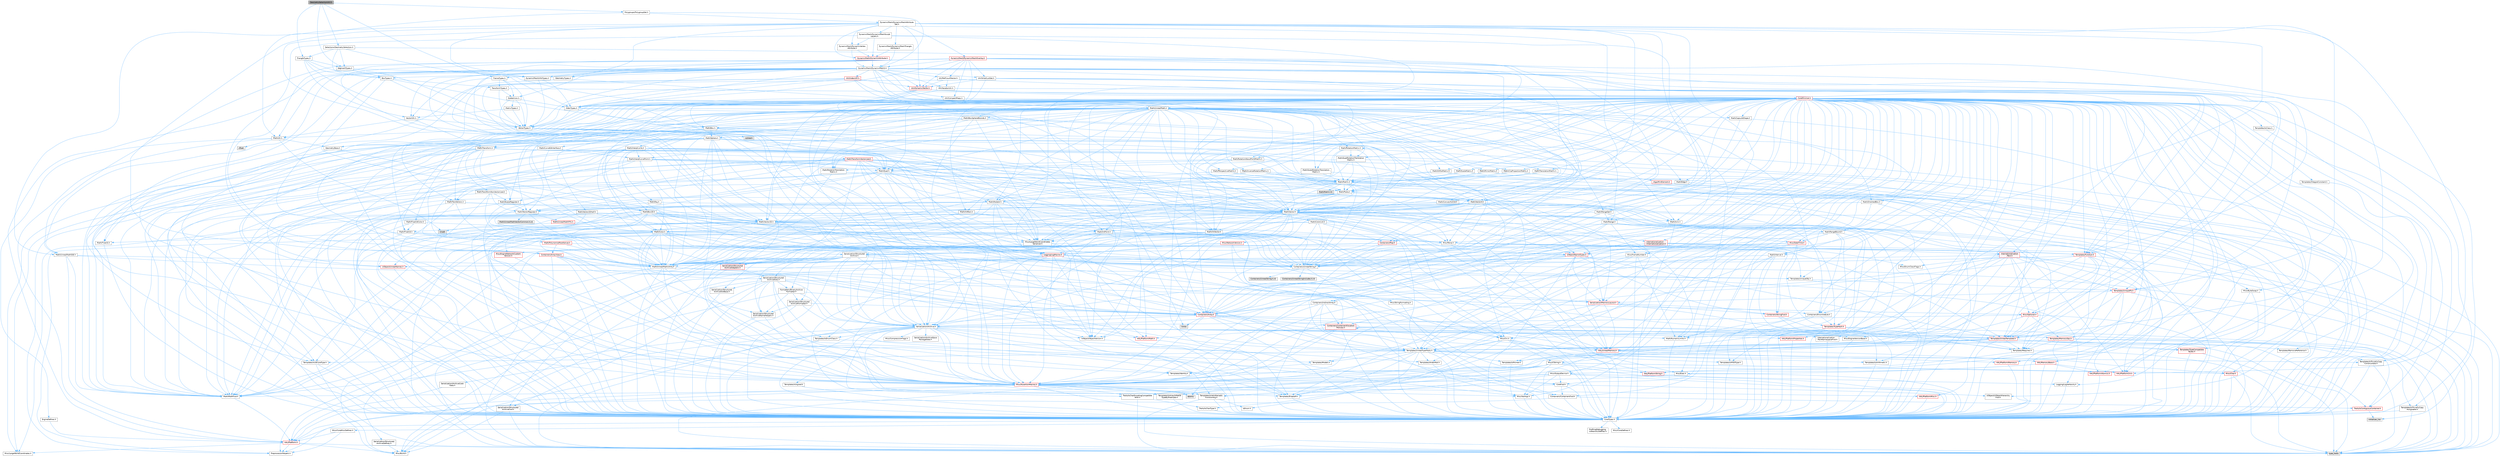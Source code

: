 digraph "GeometrySelectionUtil.h"
{
 // INTERACTIVE_SVG=YES
 // LATEX_PDF_SIZE
  bgcolor="transparent";
  edge [fontname=Helvetica,fontsize=10,labelfontname=Helvetica,labelfontsize=10];
  node [fontname=Helvetica,fontsize=10,shape=box,height=0.2,width=0.4];
  Node1 [id="Node000001",label="GeometrySelectionUtil.h",height=0.2,width=0.4,color="gray40", fillcolor="grey60", style="filled", fontcolor="black",tooltip=" "];
  Node1 -> Node2 [id="edge1_Node000001_Node000002",color="steelblue1",style="solid",tooltip=" "];
  Node2 [id="Node000002",label="Selections/GeometrySelection.h",height=0.2,width=0.4,color="grey40", fillcolor="white", style="filled",URL="$d7/d9a/GeometrySelection_8h.html",tooltip=" "];
  Node2 -> Node3 [id="edge2_Node000002_Node000003",color="steelblue1",style="solid",tooltip=" "];
  Node3 [id="Node000003",label="Math/IntVector.h",height=0.2,width=0.4,color="grey40", fillcolor="white", style="filled",URL="$d7/d44/IntVector_8h.html",tooltip=" "];
  Node3 -> Node4 [id="edge3_Node000003_Node000004",color="steelblue1",style="solid",tooltip=" "];
  Node4 [id="Node000004",label="CoreTypes.h",height=0.2,width=0.4,color="grey40", fillcolor="white", style="filled",URL="$dc/dec/CoreTypes_8h.html",tooltip=" "];
  Node4 -> Node5 [id="edge4_Node000004_Node000005",color="steelblue1",style="solid",tooltip=" "];
  Node5 [id="Node000005",label="HAL/Platform.h",height=0.2,width=0.4,color="red", fillcolor="#FFF0F0", style="filled",URL="$d9/dd0/Platform_8h.html",tooltip=" "];
  Node5 -> Node6 [id="edge5_Node000005_Node000006",color="steelblue1",style="solid",tooltip=" "];
  Node6 [id="Node000006",label="Misc/Build.h",height=0.2,width=0.4,color="grey40", fillcolor="white", style="filled",URL="$d3/dbb/Build_8h.html",tooltip=" "];
  Node5 -> Node7 [id="edge6_Node000005_Node000007",color="steelblue1",style="solid",tooltip=" "];
  Node7 [id="Node000007",label="Misc/LargeWorldCoordinates.h",height=0.2,width=0.4,color="grey40", fillcolor="white", style="filled",URL="$d2/dcb/LargeWorldCoordinates_8h.html",tooltip=" "];
  Node5 -> Node8 [id="edge7_Node000005_Node000008",color="steelblue1",style="solid",tooltip=" "];
  Node8 [id="Node000008",label="type_traits",height=0.2,width=0.4,color="grey60", fillcolor="#E0E0E0", style="filled",tooltip=" "];
  Node5 -> Node9 [id="edge8_Node000005_Node000009",color="steelblue1",style="solid",tooltip=" "];
  Node9 [id="Node000009",label="PreprocessorHelpers.h",height=0.2,width=0.4,color="grey40", fillcolor="white", style="filled",URL="$db/ddb/PreprocessorHelpers_8h.html",tooltip=" "];
  Node4 -> Node15 [id="edge9_Node000004_Node000015",color="steelblue1",style="solid",tooltip=" "];
  Node15 [id="Node000015",label="ProfilingDebugging\l/UMemoryDefines.h",height=0.2,width=0.4,color="grey40", fillcolor="white", style="filled",URL="$d2/da2/UMemoryDefines_8h.html",tooltip=" "];
  Node4 -> Node16 [id="edge10_Node000004_Node000016",color="steelblue1",style="solid",tooltip=" "];
  Node16 [id="Node000016",label="Misc/CoreMiscDefines.h",height=0.2,width=0.4,color="grey40", fillcolor="white", style="filled",URL="$da/d38/CoreMiscDefines_8h.html",tooltip=" "];
  Node16 -> Node5 [id="edge11_Node000016_Node000005",color="steelblue1",style="solid",tooltip=" "];
  Node16 -> Node9 [id="edge12_Node000016_Node000009",color="steelblue1",style="solid",tooltip=" "];
  Node4 -> Node17 [id="edge13_Node000004_Node000017",color="steelblue1",style="solid",tooltip=" "];
  Node17 [id="Node000017",label="Misc/CoreDefines.h",height=0.2,width=0.4,color="grey40", fillcolor="white", style="filled",URL="$d3/dd2/CoreDefines_8h.html",tooltip=" "];
  Node3 -> Node18 [id="edge14_Node000003_Node000018",color="steelblue1",style="solid",tooltip=" "];
  Node18 [id="Node000018",label="Misc/Crc.h",height=0.2,width=0.4,color="grey40", fillcolor="white", style="filled",URL="$d4/dd2/Crc_8h.html",tooltip=" "];
  Node18 -> Node4 [id="edge15_Node000018_Node000004",color="steelblue1",style="solid",tooltip=" "];
  Node18 -> Node19 [id="edge16_Node000018_Node000019",color="steelblue1",style="solid",tooltip=" "];
  Node19 [id="Node000019",label="HAL/PlatformString.h",height=0.2,width=0.4,color="red", fillcolor="#FFF0F0", style="filled",URL="$db/db5/PlatformString_8h.html",tooltip=" "];
  Node19 -> Node4 [id="edge17_Node000019_Node000004",color="steelblue1",style="solid",tooltip=" "];
  Node18 -> Node21 [id="edge18_Node000018_Node000021",color="steelblue1",style="solid",tooltip=" "];
  Node21 [id="Node000021",label="Misc/AssertionMacros.h",height=0.2,width=0.4,color="red", fillcolor="#FFF0F0", style="filled",URL="$d0/dfa/AssertionMacros_8h.html",tooltip=" "];
  Node21 -> Node4 [id="edge19_Node000021_Node000004",color="steelblue1",style="solid",tooltip=" "];
  Node21 -> Node5 [id="edge20_Node000021_Node000005",color="steelblue1",style="solid",tooltip=" "];
  Node21 -> Node22 [id="edge21_Node000021_Node000022",color="steelblue1",style="solid",tooltip=" "];
  Node22 [id="Node000022",label="HAL/PlatformMisc.h",height=0.2,width=0.4,color="red", fillcolor="#FFF0F0", style="filled",URL="$d0/df5/PlatformMisc_8h.html",tooltip=" "];
  Node22 -> Node4 [id="edge22_Node000022_Node000004",color="steelblue1",style="solid",tooltip=" "];
  Node21 -> Node9 [id="edge23_Node000021_Node000009",color="steelblue1",style="solid",tooltip=" "];
  Node21 -> Node58 [id="edge24_Node000021_Node000058",color="steelblue1",style="solid",tooltip=" "];
  Node58 [id="Node000058",label="Templates/EnableIf.h",height=0.2,width=0.4,color="grey40", fillcolor="white", style="filled",URL="$d7/d60/EnableIf_8h.html",tooltip=" "];
  Node58 -> Node4 [id="edge25_Node000058_Node000004",color="steelblue1",style="solid",tooltip=" "];
  Node21 -> Node59 [id="edge26_Node000021_Node000059",color="steelblue1",style="solid",tooltip=" "];
  Node59 [id="Node000059",label="Templates/IsArrayOrRefOf\lTypeByPredicate.h",height=0.2,width=0.4,color="grey40", fillcolor="white", style="filled",URL="$d6/da1/IsArrayOrRefOfTypeByPredicate_8h.html",tooltip=" "];
  Node59 -> Node4 [id="edge27_Node000059_Node000004",color="steelblue1",style="solid",tooltip=" "];
  Node21 -> Node60 [id="edge28_Node000021_Node000060",color="steelblue1",style="solid",tooltip=" "];
  Node60 [id="Node000060",label="Templates/IsValidVariadic\lFunctionArg.h",height=0.2,width=0.4,color="grey40", fillcolor="white", style="filled",URL="$d0/dc8/IsValidVariadicFunctionArg_8h.html",tooltip=" "];
  Node60 -> Node4 [id="edge29_Node000060_Node000004",color="steelblue1",style="solid",tooltip=" "];
  Node60 -> Node61 [id="edge30_Node000060_Node000061",color="steelblue1",style="solid",tooltip=" "];
  Node61 [id="Node000061",label="IsEnum.h",height=0.2,width=0.4,color="grey40", fillcolor="white", style="filled",URL="$d4/de5/IsEnum_8h.html",tooltip=" "];
  Node60 -> Node8 [id="edge31_Node000060_Node000008",color="steelblue1",style="solid",tooltip=" "];
  Node21 -> Node62 [id="edge32_Node000021_Node000062",color="steelblue1",style="solid",tooltip=" "];
  Node62 [id="Node000062",label="Traits/IsCharEncodingCompatible\lWith.h",height=0.2,width=0.4,color="grey40", fillcolor="white", style="filled",URL="$df/dd1/IsCharEncodingCompatibleWith_8h.html",tooltip=" "];
  Node62 -> Node8 [id="edge33_Node000062_Node000008",color="steelblue1",style="solid",tooltip=" "];
  Node62 -> Node63 [id="edge34_Node000062_Node000063",color="steelblue1",style="solid",tooltip=" "];
  Node63 [id="Node000063",label="Traits/IsCharType.h",height=0.2,width=0.4,color="grey40", fillcolor="white", style="filled",URL="$db/d51/IsCharType_8h.html",tooltip=" "];
  Node63 -> Node4 [id="edge35_Node000063_Node000004",color="steelblue1",style="solid",tooltip=" "];
  Node21 -> Node64 [id="edge36_Node000021_Node000064",color="steelblue1",style="solid",tooltip=" "];
  Node64 [id="Node000064",label="Misc/VarArgs.h",height=0.2,width=0.4,color="grey40", fillcolor="white", style="filled",URL="$d5/d6f/VarArgs_8h.html",tooltip=" "];
  Node64 -> Node4 [id="edge37_Node000064_Node000004",color="steelblue1",style="solid",tooltip=" "];
  Node21 -> Node71 [id="edge38_Node000021_Node000071",color="steelblue1",style="solid",tooltip=" "];
  Node71 [id="Node000071",label="atomic",height=0.2,width=0.4,color="grey60", fillcolor="#E0E0E0", style="filled",tooltip=" "];
  Node18 -> Node72 [id="edge39_Node000018_Node000072",color="steelblue1",style="solid",tooltip=" "];
  Node72 [id="Node000072",label="Misc/CString.h",height=0.2,width=0.4,color="grey40", fillcolor="white", style="filled",URL="$d2/d49/CString_8h.html",tooltip=" "];
  Node72 -> Node4 [id="edge40_Node000072_Node000004",color="steelblue1",style="solid",tooltip=" "];
  Node72 -> Node34 [id="edge41_Node000072_Node000034",color="steelblue1",style="solid",tooltip=" "];
  Node34 [id="Node000034",label="HAL/PlatformCrt.h",height=0.2,width=0.4,color="red", fillcolor="#FFF0F0", style="filled",URL="$d8/d75/PlatformCrt_8h.html",tooltip=" "];
  Node72 -> Node19 [id="edge42_Node000072_Node000019",color="steelblue1",style="solid",tooltip=" "];
  Node72 -> Node21 [id="edge43_Node000072_Node000021",color="steelblue1",style="solid",tooltip=" "];
  Node72 -> Node73 [id="edge44_Node000072_Node000073",color="steelblue1",style="solid",tooltip=" "];
  Node73 [id="Node000073",label="Misc/Char.h",height=0.2,width=0.4,color="red", fillcolor="#FFF0F0", style="filled",URL="$d0/d58/Char_8h.html",tooltip=" "];
  Node73 -> Node4 [id="edge45_Node000073_Node000004",color="steelblue1",style="solid",tooltip=" "];
  Node73 -> Node8 [id="edge46_Node000073_Node000008",color="steelblue1",style="solid",tooltip=" "];
  Node72 -> Node64 [id="edge47_Node000072_Node000064",color="steelblue1",style="solid",tooltip=" "];
  Node72 -> Node59 [id="edge48_Node000072_Node000059",color="steelblue1",style="solid",tooltip=" "];
  Node72 -> Node60 [id="edge49_Node000072_Node000060",color="steelblue1",style="solid",tooltip=" "];
  Node72 -> Node62 [id="edge50_Node000072_Node000062",color="steelblue1",style="solid",tooltip=" "];
  Node18 -> Node73 [id="edge51_Node000018_Node000073",color="steelblue1",style="solid",tooltip=" "];
  Node18 -> Node77 [id="edge52_Node000018_Node000077",color="steelblue1",style="solid",tooltip=" "];
  Node77 [id="Node000077",label="Templates/UnrealTypeTraits.h",height=0.2,width=0.4,color="grey40", fillcolor="white", style="filled",URL="$d2/d2d/UnrealTypeTraits_8h.html",tooltip=" "];
  Node77 -> Node4 [id="edge53_Node000077_Node000004",color="steelblue1",style="solid",tooltip=" "];
  Node77 -> Node78 [id="edge54_Node000077_Node000078",color="steelblue1",style="solid",tooltip=" "];
  Node78 [id="Node000078",label="Templates/IsPointer.h",height=0.2,width=0.4,color="grey40", fillcolor="white", style="filled",URL="$d7/d05/IsPointer_8h.html",tooltip=" "];
  Node78 -> Node4 [id="edge55_Node000078_Node000004",color="steelblue1",style="solid",tooltip=" "];
  Node77 -> Node21 [id="edge56_Node000077_Node000021",color="steelblue1",style="solid",tooltip=" "];
  Node77 -> Node79 [id="edge57_Node000077_Node000079",color="steelblue1",style="solid",tooltip=" "];
  Node79 [id="Node000079",label="Templates/AndOrNot.h",height=0.2,width=0.4,color="grey40", fillcolor="white", style="filled",URL="$db/d0a/AndOrNot_8h.html",tooltip=" "];
  Node79 -> Node4 [id="edge58_Node000079_Node000004",color="steelblue1",style="solid",tooltip=" "];
  Node77 -> Node58 [id="edge59_Node000077_Node000058",color="steelblue1",style="solid",tooltip=" "];
  Node77 -> Node80 [id="edge60_Node000077_Node000080",color="steelblue1",style="solid",tooltip=" "];
  Node80 [id="Node000080",label="Templates/IsArithmetic.h",height=0.2,width=0.4,color="grey40", fillcolor="white", style="filled",URL="$d2/d5d/IsArithmetic_8h.html",tooltip=" "];
  Node80 -> Node4 [id="edge61_Node000080_Node000004",color="steelblue1",style="solid",tooltip=" "];
  Node77 -> Node61 [id="edge62_Node000077_Node000061",color="steelblue1",style="solid",tooltip=" "];
  Node77 -> Node81 [id="edge63_Node000077_Node000081",color="steelblue1",style="solid",tooltip=" "];
  Node81 [id="Node000081",label="Templates/Models.h",height=0.2,width=0.4,color="grey40", fillcolor="white", style="filled",URL="$d3/d0c/Models_8h.html",tooltip=" "];
  Node81 -> Node67 [id="edge64_Node000081_Node000067",color="steelblue1",style="solid",tooltip=" "];
  Node67 [id="Node000067",label="Templates/Identity.h",height=0.2,width=0.4,color="grey40", fillcolor="white", style="filled",URL="$d0/dd5/Identity_8h.html",tooltip=" "];
  Node77 -> Node82 [id="edge65_Node000077_Node000082",color="steelblue1",style="solid",tooltip=" "];
  Node82 [id="Node000082",label="Templates/IsPODType.h",height=0.2,width=0.4,color="grey40", fillcolor="white", style="filled",URL="$d7/db1/IsPODType_8h.html",tooltip=" "];
  Node82 -> Node4 [id="edge66_Node000082_Node000004",color="steelblue1",style="solid",tooltip=" "];
  Node77 -> Node83 [id="edge67_Node000077_Node000083",color="steelblue1",style="solid",tooltip=" "];
  Node83 [id="Node000083",label="Templates/IsUECoreType.h",height=0.2,width=0.4,color="grey40", fillcolor="white", style="filled",URL="$d1/db8/IsUECoreType_8h.html",tooltip=" "];
  Node83 -> Node4 [id="edge68_Node000083_Node000004",color="steelblue1",style="solid",tooltip=" "];
  Node83 -> Node8 [id="edge69_Node000083_Node000008",color="steelblue1",style="solid",tooltip=" "];
  Node77 -> Node84 [id="edge70_Node000077_Node000084",color="steelblue1",style="solid",tooltip=" "];
  Node84 [id="Node000084",label="Templates/IsTriviallyCopy\lConstructible.h",height=0.2,width=0.4,color="grey40", fillcolor="white", style="filled",URL="$d3/d78/IsTriviallyCopyConstructible_8h.html",tooltip=" "];
  Node84 -> Node4 [id="edge71_Node000084_Node000004",color="steelblue1",style="solid",tooltip=" "];
  Node84 -> Node8 [id="edge72_Node000084_Node000008",color="steelblue1",style="solid",tooltip=" "];
  Node18 -> Node63 [id="edge73_Node000018_Node000063",color="steelblue1",style="solid",tooltip=" "];
  Node3 -> Node85 [id="edge74_Node000003_Node000085",color="steelblue1",style="solid",tooltip=" "];
  Node85 [id="Node000085",label="Misc/Parse.h",height=0.2,width=0.4,color="grey40", fillcolor="white", style="filled",URL="$dc/d71/Parse_8h.html",tooltip=" "];
  Node85 -> Node24 [id="edge75_Node000085_Node000024",color="steelblue1",style="solid",tooltip=" "];
  Node24 [id="Node000024",label="Containers/StringFwd.h",height=0.2,width=0.4,color="red", fillcolor="#FFF0F0", style="filled",URL="$df/d37/StringFwd_8h.html",tooltip=" "];
  Node24 -> Node4 [id="edge76_Node000024_Node000004",color="steelblue1",style="solid",tooltip=" "];
  Node24 -> Node27 [id="edge77_Node000024_Node000027",color="steelblue1",style="solid",tooltip=" "];
  Node27 [id="Node000027",label="Traits/IsContiguousContainer.h",height=0.2,width=0.4,color="red", fillcolor="#FFF0F0", style="filled",URL="$d5/d3c/IsContiguousContainer_8h.html",tooltip=" "];
  Node27 -> Node4 [id="edge78_Node000027_Node000004",color="steelblue1",style="solid",tooltip=" "];
  Node27 -> Node26 [id="edge79_Node000027_Node000026",color="steelblue1",style="solid",tooltip=" "];
  Node26 [id="Node000026",label="initializer_list",height=0.2,width=0.4,color="grey60", fillcolor="#E0E0E0", style="filled",tooltip=" "];
  Node85 -> Node86 [id="edge80_Node000085_Node000086",color="steelblue1",style="solid",tooltip=" "];
  Node86 [id="Node000086",label="Containers/UnrealString.h",height=0.2,width=0.4,color="grey40", fillcolor="white", style="filled",URL="$d5/dba/UnrealString_8h.html",tooltip=" "];
  Node86 -> Node87 [id="edge81_Node000086_Node000087",color="steelblue1",style="solid",tooltip=" "];
  Node87 [id="Node000087",label="Containers/UnrealStringIncludes.h.inl",height=0.2,width=0.4,color="grey60", fillcolor="#E0E0E0", style="filled",tooltip=" "];
  Node86 -> Node88 [id="edge82_Node000086_Node000088",color="steelblue1",style="solid",tooltip=" "];
  Node88 [id="Node000088",label="Containers/UnrealString.h.inl",height=0.2,width=0.4,color="grey60", fillcolor="#E0E0E0", style="filled",tooltip=" "];
  Node86 -> Node89 [id="edge83_Node000086_Node000089",color="steelblue1",style="solid",tooltip=" "];
  Node89 [id="Node000089",label="Misc/StringFormatArg.h",height=0.2,width=0.4,color="grey40", fillcolor="white", style="filled",URL="$d2/d16/StringFormatArg_8h.html",tooltip=" "];
  Node89 -> Node30 [id="edge84_Node000089_Node000030",color="steelblue1",style="solid",tooltip=" "];
  Node30 [id="Node000030",label="Containers/ContainersFwd.h",height=0.2,width=0.4,color="grey40", fillcolor="white", style="filled",URL="$d4/d0a/ContainersFwd_8h.html",tooltip=" "];
  Node30 -> Node5 [id="edge85_Node000030_Node000005",color="steelblue1",style="solid",tooltip=" "];
  Node30 -> Node4 [id="edge86_Node000030_Node000004",color="steelblue1",style="solid",tooltip=" "];
  Node30 -> Node27 [id="edge87_Node000030_Node000027",color="steelblue1",style="solid",tooltip=" "];
  Node85 -> Node4 [id="edge88_Node000085_Node000004",color="steelblue1",style="solid",tooltip=" "];
  Node85 -> Node34 [id="edge89_Node000085_Node000034",color="steelblue1",style="solid",tooltip=" "];
  Node85 -> Node6 [id="edge90_Node000085_Node000006",color="steelblue1",style="solid",tooltip=" "];
  Node85 -> Node46 [id="edge91_Node000085_Node000046",color="steelblue1",style="solid",tooltip=" "];
  Node46 [id="Node000046",label="Misc/EnumClassFlags.h",height=0.2,width=0.4,color="grey40", fillcolor="white", style="filled",URL="$d8/de7/EnumClassFlags_8h.html",tooltip=" "];
  Node85 -> Node90 [id="edge92_Node000085_Node000090",color="steelblue1",style="solid",tooltip=" "];
  Node90 [id="Node000090",label="Templates/Function.h",height=0.2,width=0.4,color="red", fillcolor="#FFF0F0", style="filled",URL="$df/df5/Function_8h.html",tooltip=" "];
  Node90 -> Node4 [id="edge93_Node000090_Node000004",color="steelblue1",style="solid",tooltip=" "];
  Node90 -> Node21 [id="edge94_Node000090_Node000021",color="steelblue1",style="solid",tooltip=" "];
  Node90 -> Node93 [id="edge95_Node000090_Node000093",color="steelblue1",style="solid",tooltip=" "];
  Node93 [id="Node000093",label="HAL/UnrealMemory.h",height=0.2,width=0.4,color="red", fillcolor="#FFF0F0", style="filled",URL="$d9/d96/UnrealMemory_8h.html",tooltip=" "];
  Node93 -> Node4 [id="edge96_Node000093_Node000004",color="steelblue1",style="solid",tooltip=" "];
  Node93 -> Node95 [id="edge97_Node000093_Node000095",color="steelblue1",style="solid",tooltip=" "];
  Node95 [id="Node000095",label="HAL/MemoryBase.h",height=0.2,width=0.4,color="red", fillcolor="#FFF0F0", style="filled",URL="$d6/d9f/MemoryBase_8h.html",tooltip=" "];
  Node95 -> Node4 [id="edge98_Node000095_Node000004",color="steelblue1",style="solid",tooltip=" "];
  Node95 -> Node51 [id="edge99_Node000095_Node000051",color="steelblue1",style="solid",tooltip=" "];
  Node51 [id="Node000051",label="HAL/PlatformAtomics.h",height=0.2,width=0.4,color="red", fillcolor="#FFF0F0", style="filled",URL="$d3/d36/PlatformAtomics_8h.html",tooltip=" "];
  Node51 -> Node4 [id="edge100_Node000051_Node000004",color="steelblue1",style="solid",tooltip=" "];
  Node95 -> Node34 [id="edge101_Node000095_Node000034",color="steelblue1",style="solid",tooltip=" "];
  Node95 -> Node96 [id="edge102_Node000095_Node000096",color="steelblue1",style="solid",tooltip=" "];
  Node96 [id="Node000096",label="Misc/Exec.h",height=0.2,width=0.4,color="grey40", fillcolor="white", style="filled",URL="$de/ddb/Exec_8h.html",tooltip=" "];
  Node96 -> Node4 [id="edge103_Node000096_Node000004",color="steelblue1",style="solid",tooltip=" "];
  Node96 -> Node21 [id="edge104_Node000096_Node000021",color="steelblue1",style="solid",tooltip=" "];
  Node95 -> Node97 [id="edge105_Node000095_Node000097",color="steelblue1",style="solid",tooltip=" "];
  Node97 [id="Node000097",label="Misc/OutputDevice.h",height=0.2,width=0.4,color="grey40", fillcolor="white", style="filled",URL="$d7/d32/OutputDevice_8h.html",tooltip=" "];
  Node97 -> Node29 [id="edge106_Node000097_Node000029",color="steelblue1",style="solid",tooltip=" "];
  Node29 [id="Node000029",label="CoreFwd.h",height=0.2,width=0.4,color="grey40", fillcolor="white", style="filled",URL="$d1/d1e/CoreFwd_8h.html",tooltip=" "];
  Node29 -> Node4 [id="edge107_Node000029_Node000004",color="steelblue1",style="solid",tooltip=" "];
  Node29 -> Node30 [id="edge108_Node000029_Node000030",color="steelblue1",style="solid",tooltip=" "];
  Node29 -> Node31 [id="edge109_Node000029_Node000031",color="steelblue1",style="solid",tooltip=" "];
  Node31 [id="Node000031",label="Math/MathFwd.h",height=0.2,width=0.4,color="grey40", fillcolor="white", style="filled",URL="$d2/d10/MathFwd_8h.html",tooltip=" "];
  Node31 -> Node5 [id="edge110_Node000031_Node000005",color="steelblue1",style="solid",tooltip=" "];
  Node29 -> Node32 [id="edge111_Node000029_Node000032",color="steelblue1",style="solid",tooltip=" "];
  Node32 [id="Node000032",label="UObject/UObjectHierarchy\lFwd.h",height=0.2,width=0.4,color="grey40", fillcolor="white", style="filled",URL="$d3/d13/UObjectHierarchyFwd_8h.html",tooltip=" "];
  Node97 -> Node4 [id="edge112_Node000097_Node000004",color="steelblue1",style="solid",tooltip=" "];
  Node97 -> Node98 [id="edge113_Node000097_Node000098",color="steelblue1",style="solid",tooltip=" "];
  Node98 [id="Node000098",label="Logging/LogVerbosity.h",height=0.2,width=0.4,color="grey40", fillcolor="white", style="filled",URL="$d2/d8f/LogVerbosity_8h.html",tooltip=" "];
  Node98 -> Node4 [id="edge114_Node000098_Node000004",color="steelblue1",style="solid",tooltip=" "];
  Node97 -> Node64 [id="edge115_Node000097_Node000064",color="steelblue1",style="solid",tooltip=" "];
  Node97 -> Node59 [id="edge116_Node000097_Node000059",color="steelblue1",style="solid",tooltip=" "];
  Node97 -> Node60 [id="edge117_Node000097_Node000060",color="steelblue1",style="solid",tooltip=" "];
  Node97 -> Node62 [id="edge118_Node000097_Node000062",color="steelblue1",style="solid",tooltip=" "];
  Node93 -> Node105 [id="edge119_Node000093_Node000105",color="steelblue1",style="solid",tooltip=" "];
  Node105 [id="Node000105",label="HAL/PlatformMemory.h",height=0.2,width=0.4,color="red", fillcolor="#FFF0F0", style="filled",URL="$de/d68/PlatformMemory_8h.html",tooltip=" "];
  Node105 -> Node4 [id="edge120_Node000105_Node000004",color="steelblue1",style="solid",tooltip=" "];
  Node93 -> Node78 [id="edge121_Node000093_Node000078",color="steelblue1",style="solid",tooltip=" "];
  Node90 -> Node77 [id="edge122_Node000090_Node000077",color="steelblue1",style="solid",tooltip=" "];
  Node90 -> Node111 [id="edge123_Node000090_Node000111",color="steelblue1",style="solid",tooltip=" "];
  Node111 [id="Node000111",label="Templates/UnrealTemplate.h",height=0.2,width=0.4,color="red", fillcolor="#FFF0F0", style="filled",URL="$d4/d24/UnrealTemplate_8h.html",tooltip=" "];
  Node111 -> Node4 [id="edge124_Node000111_Node000004",color="steelblue1",style="solid",tooltip=" "];
  Node111 -> Node78 [id="edge125_Node000111_Node000078",color="steelblue1",style="solid",tooltip=" "];
  Node111 -> Node93 [id="edge126_Node000111_Node000093",color="steelblue1",style="solid",tooltip=" "];
  Node111 -> Node77 [id="edge127_Node000111_Node000077",color="steelblue1",style="solid",tooltip=" "];
  Node111 -> Node114 [id="edge128_Node000111_Node000114",color="steelblue1",style="solid",tooltip=" "];
  Node114 [id="Node000114",label="Templates/RemoveReference.h",height=0.2,width=0.4,color="grey40", fillcolor="white", style="filled",URL="$da/dbe/RemoveReference_8h.html",tooltip=" "];
  Node114 -> Node4 [id="edge129_Node000114_Node000004",color="steelblue1",style="solid",tooltip=" "];
  Node111 -> Node66 [id="edge130_Node000111_Node000066",color="steelblue1",style="solid",tooltip=" "];
  Node66 [id="Node000066",label="Templates/Requires.h",height=0.2,width=0.4,color="grey40", fillcolor="white", style="filled",URL="$dc/d96/Requires_8h.html",tooltip=" "];
  Node66 -> Node58 [id="edge131_Node000066_Node000058",color="steelblue1",style="solid",tooltip=" "];
  Node66 -> Node8 [id="edge132_Node000066_Node000008",color="steelblue1",style="solid",tooltip=" "];
  Node111 -> Node115 [id="edge133_Node000111_Node000115",color="steelblue1",style="solid",tooltip=" "];
  Node115 [id="Node000115",label="Templates/TypeCompatible\lBytes.h",height=0.2,width=0.4,color="red", fillcolor="#FFF0F0", style="filled",URL="$df/d0a/TypeCompatibleBytes_8h.html",tooltip=" "];
  Node115 -> Node4 [id="edge134_Node000115_Node000004",color="steelblue1",style="solid",tooltip=" "];
  Node115 -> Node8 [id="edge135_Node000115_Node000008",color="steelblue1",style="solid",tooltip=" "];
  Node111 -> Node67 [id="edge136_Node000111_Node000067",color="steelblue1",style="solid",tooltip=" "];
  Node111 -> Node27 [id="edge137_Node000111_Node000027",color="steelblue1",style="solid",tooltip=" "];
  Node111 -> Node8 [id="edge138_Node000111_Node000008",color="steelblue1",style="solid",tooltip=" "];
  Node90 -> Node66 [id="edge139_Node000090_Node000066",color="steelblue1",style="solid",tooltip=" "];
  Node90 -> Node117 [id="edge140_Node000090_Node000117",color="steelblue1",style="solid",tooltip=" "];
  Node117 [id="Node000117",label="Math/UnrealMathUtility.h",height=0.2,width=0.4,color="grey40", fillcolor="white", style="filled",URL="$db/db8/UnrealMathUtility_8h.html",tooltip=" "];
  Node117 -> Node4 [id="edge141_Node000117_Node000004",color="steelblue1",style="solid",tooltip=" "];
  Node117 -> Node21 [id="edge142_Node000117_Node000021",color="steelblue1",style="solid",tooltip=" "];
  Node117 -> Node118 [id="edge143_Node000117_Node000118",color="steelblue1",style="solid",tooltip=" "];
  Node118 [id="Node000118",label="HAL/PlatformMath.h",height=0.2,width=0.4,color="red", fillcolor="#FFF0F0", style="filled",URL="$dc/d53/PlatformMath_8h.html",tooltip=" "];
  Node118 -> Node4 [id="edge144_Node000118_Node000004",color="steelblue1",style="solid",tooltip=" "];
  Node117 -> Node31 [id="edge145_Node000117_Node000031",color="steelblue1",style="solid",tooltip=" "];
  Node117 -> Node67 [id="edge146_Node000117_Node000067",color="steelblue1",style="solid",tooltip=" "];
  Node117 -> Node66 [id="edge147_Node000117_Node000066",color="steelblue1",style="solid",tooltip=" "];
  Node90 -> Node8 [id="edge148_Node000090_Node000008",color="steelblue1",style="solid",tooltip=" "];
  Node3 -> Node31 [id="edge149_Node000003_Node000031",color="steelblue1",style="solid",tooltip=" "];
  Node3 -> Node117 [id="edge150_Node000003_Node000117",color="steelblue1",style="solid",tooltip=" "];
  Node3 -> Node86 [id="edge151_Node000003_Node000086",color="steelblue1",style="solid",tooltip=" "];
  Node3 -> Node126 [id="edge152_Node000003_Node000126",color="steelblue1",style="solid",tooltip=" "];
  Node126 [id="Node000126",label="Serialization/Structured\lArchive.h",height=0.2,width=0.4,color="grey40", fillcolor="white", style="filled",URL="$d9/d1e/StructuredArchive_8h.html",tooltip=" "];
  Node126 -> Node127 [id="edge153_Node000126_Node000127",color="steelblue1",style="solid",tooltip=" "];
  Node127 [id="Node000127",label="Containers/Array.h",height=0.2,width=0.4,color="red", fillcolor="#FFF0F0", style="filled",URL="$df/dd0/Array_8h.html",tooltip=" "];
  Node127 -> Node4 [id="edge154_Node000127_Node000004",color="steelblue1",style="solid",tooltip=" "];
  Node127 -> Node21 [id="edge155_Node000127_Node000021",color="steelblue1",style="solid",tooltip=" "];
  Node127 -> Node93 [id="edge156_Node000127_Node000093",color="steelblue1",style="solid",tooltip=" "];
  Node127 -> Node77 [id="edge157_Node000127_Node000077",color="steelblue1",style="solid",tooltip=" "];
  Node127 -> Node111 [id="edge158_Node000127_Node000111",color="steelblue1",style="solid",tooltip=" "];
  Node127 -> Node131 [id="edge159_Node000127_Node000131",color="steelblue1",style="solid",tooltip=" "];
  Node131 [id="Node000131",label="Containers/ContainerAllocation\lPolicies.h",height=0.2,width=0.4,color="red", fillcolor="#FFF0F0", style="filled",URL="$d7/dff/ContainerAllocationPolicies_8h.html",tooltip=" "];
  Node131 -> Node4 [id="edge160_Node000131_Node000004",color="steelblue1",style="solid",tooltip=" "];
  Node131 -> Node131 [id="edge161_Node000131_Node000131",color="steelblue1",style="solid",tooltip=" "];
  Node131 -> Node118 [id="edge162_Node000131_Node000118",color="steelblue1",style="solid",tooltip=" "];
  Node131 -> Node93 [id="edge163_Node000131_Node000093",color="steelblue1",style="solid",tooltip=" "];
  Node131 -> Node44 [id="edge164_Node000131_Node000044",color="steelblue1",style="solid",tooltip=" "];
  Node44 [id="Node000044",label="Math/NumericLimits.h",height=0.2,width=0.4,color="grey40", fillcolor="white", style="filled",URL="$df/d1b/NumericLimits_8h.html",tooltip=" "];
  Node44 -> Node4 [id="edge165_Node000044_Node000004",color="steelblue1",style="solid",tooltip=" "];
  Node131 -> Node21 [id="edge166_Node000131_Node000021",color="steelblue1",style="solid",tooltip=" "];
  Node131 -> Node134 [id="edge167_Node000131_Node000134",color="steelblue1",style="solid",tooltip=" "];
  Node134 [id="Node000134",label="Templates/MemoryOps.h",height=0.2,width=0.4,color="red", fillcolor="#FFF0F0", style="filled",URL="$db/dea/MemoryOps_8h.html",tooltip=" "];
  Node134 -> Node4 [id="edge168_Node000134_Node000004",color="steelblue1",style="solid",tooltip=" "];
  Node134 -> Node93 [id="edge169_Node000134_Node000093",color="steelblue1",style="solid",tooltip=" "];
  Node134 -> Node104 [id="edge170_Node000134_Node000104",color="steelblue1",style="solid",tooltip=" "];
  Node104 [id="Node000104",label="Templates/IsTriviallyCopy\lAssignable.h",height=0.2,width=0.4,color="grey40", fillcolor="white", style="filled",URL="$d2/df2/IsTriviallyCopyAssignable_8h.html",tooltip=" "];
  Node104 -> Node4 [id="edge171_Node000104_Node000004",color="steelblue1",style="solid",tooltip=" "];
  Node104 -> Node8 [id="edge172_Node000104_Node000008",color="steelblue1",style="solid",tooltip=" "];
  Node134 -> Node84 [id="edge173_Node000134_Node000084",color="steelblue1",style="solid",tooltip=" "];
  Node134 -> Node66 [id="edge174_Node000134_Node000066",color="steelblue1",style="solid",tooltip=" "];
  Node134 -> Node77 [id="edge175_Node000134_Node000077",color="steelblue1",style="solid",tooltip=" "];
  Node134 -> Node8 [id="edge176_Node000134_Node000008",color="steelblue1",style="solid",tooltip=" "];
  Node131 -> Node115 [id="edge177_Node000131_Node000115",color="steelblue1",style="solid",tooltip=" "];
  Node131 -> Node8 [id="edge178_Node000131_Node000008",color="steelblue1",style="solid",tooltip=" "];
  Node127 -> Node136 [id="edge179_Node000127_Node000136",color="steelblue1",style="solid",tooltip=" "];
  Node136 [id="Node000136",label="Serialization/Archive.h",height=0.2,width=0.4,color="grey40", fillcolor="white", style="filled",URL="$d7/d3b/Archive_8h.html",tooltip=" "];
  Node136 -> Node29 [id="edge180_Node000136_Node000029",color="steelblue1",style="solid",tooltip=" "];
  Node136 -> Node4 [id="edge181_Node000136_Node000004",color="steelblue1",style="solid",tooltip=" "];
  Node136 -> Node137 [id="edge182_Node000136_Node000137",color="steelblue1",style="solid",tooltip=" "];
  Node137 [id="Node000137",label="HAL/PlatformProperties.h",height=0.2,width=0.4,color="red", fillcolor="#FFF0F0", style="filled",URL="$d9/db0/PlatformProperties_8h.html",tooltip=" "];
  Node137 -> Node4 [id="edge183_Node000137_Node000004",color="steelblue1",style="solid",tooltip=" "];
  Node136 -> Node140 [id="edge184_Node000136_Node000140",color="steelblue1",style="solid",tooltip=" "];
  Node140 [id="Node000140",label="Internationalization\l/TextNamespaceFwd.h",height=0.2,width=0.4,color="grey40", fillcolor="white", style="filled",URL="$d8/d97/TextNamespaceFwd_8h.html",tooltip=" "];
  Node140 -> Node4 [id="edge185_Node000140_Node000004",color="steelblue1",style="solid",tooltip=" "];
  Node136 -> Node31 [id="edge186_Node000136_Node000031",color="steelblue1",style="solid",tooltip=" "];
  Node136 -> Node21 [id="edge187_Node000136_Node000021",color="steelblue1",style="solid",tooltip=" "];
  Node136 -> Node6 [id="edge188_Node000136_Node000006",color="steelblue1",style="solid",tooltip=" "];
  Node136 -> Node45 [id="edge189_Node000136_Node000045",color="steelblue1",style="solid",tooltip=" "];
  Node45 [id="Node000045",label="Misc/CompressionFlags.h",height=0.2,width=0.4,color="grey40", fillcolor="white", style="filled",URL="$d9/d76/CompressionFlags_8h.html",tooltip=" "];
  Node136 -> Node141 [id="edge190_Node000136_Node000141",color="steelblue1",style="solid",tooltip=" "];
  Node141 [id="Node000141",label="Misc/EngineVersionBase.h",height=0.2,width=0.4,color="grey40", fillcolor="white", style="filled",URL="$d5/d2b/EngineVersionBase_8h.html",tooltip=" "];
  Node141 -> Node4 [id="edge191_Node000141_Node000004",color="steelblue1",style="solid",tooltip=" "];
  Node136 -> Node64 [id="edge192_Node000136_Node000064",color="steelblue1",style="solid",tooltip=" "];
  Node136 -> Node142 [id="edge193_Node000136_Node000142",color="steelblue1",style="solid",tooltip=" "];
  Node142 [id="Node000142",label="Serialization/ArchiveCook\lData.h",height=0.2,width=0.4,color="grey40", fillcolor="white", style="filled",URL="$dc/db6/ArchiveCookData_8h.html",tooltip=" "];
  Node142 -> Node5 [id="edge194_Node000142_Node000005",color="steelblue1",style="solid",tooltip=" "];
  Node136 -> Node143 [id="edge195_Node000136_Node000143",color="steelblue1",style="solid",tooltip=" "];
  Node143 [id="Node000143",label="Serialization/ArchiveSave\lPackageData.h",height=0.2,width=0.4,color="grey40", fillcolor="white", style="filled",URL="$d1/d37/ArchiveSavePackageData_8h.html",tooltip=" "];
  Node136 -> Node58 [id="edge196_Node000136_Node000058",color="steelblue1",style="solid",tooltip=" "];
  Node136 -> Node59 [id="edge197_Node000136_Node000059",color="steelblue1",style="solid",tooltip=" "];
  Node136 -> Node144 [id="edge198_Node000136_Node000144",color="steelblue1",style="solid",tooltip=" "];
  Node144 [id="Node000144",label="Templates/IsEnumClass.h",height=0.2,width=0.4,color="grey40", fillcolor="white", style="filled",URL="$d7/d15/IsEnumClass_8h.html",tooltip=" "];
  Node144 -> Node4 [id="edge199_Node000144_Node000004",color="steelblue1",style="solid",tooltip=" "];
  Node144 -> Node79 [id="edge200_Node000144_Node000079",color="steelblue1",style="solid",tooltip=" "];
  Node136 -> Node123 [id="edge201_Node000136_Node000123",color="steelblue1",style="solid",tooltip=" "];
  Node123 [id="Node000123",label="Templates/IsSigned.h",height=0.2,width=0.4,color="grey40", fillcolor="white", style="filled",URL="$d8/dd8/IsSigned_8h.html",tooltip=" "];
  Node123 -> Node4 [id="edge202_Node000123_Node000004",color="steelblue1",style="solid",tooltip=" "];
  Node136 -> Node60 [id="edge203_Node000136_Node000060",color="steelblue1",style="solid",tooltip=" "];
  Node136 -> Node111 [id="edge204_Node000136_Node000111",color="steelblue1",style="solid",tooltip=" "];
  Node136 -> Node62 [id="edge205_Node000136_Node000062",color="steelblue1",style="solid",tooltip=" "];
  Node136 -> Node145 [id="edge206_Node000136_Node000145",color="steelblue1",style="solid",tooltip=" "];
  Node145 [id="Node000145",label="UObject/ObjectVersion.h",height=0.2,width=0.4,color="grey40", fillcolor="white", style="filled",URL="$da/d63/ObjectVersion_8h.html",tooltip=" "];
  Node145 -> Node4 [id="edge207_Node000145_Node000004",color="steelblue1",style="solid",tooltip=" "];
  Node127 -> Node66 [id="edge208_Node000127_Node000066",color="steelblue1",style="solid",tooltip=" "];
  Node127 -> Node124 [id="edge209_Node000127_Node000124",color="steelblue1",style="solid",tooltip=" "];
  Node124 [id="Node000124",label="limits",height=0.2,width=0.4,color="grey60", fillcolor="#E0E0E0", style="filled",tooltip=" "];
  Node127 -> Node8 [id="edge210_Node000127_Node000008",color="steelblue1",style="solid",tooltip=" "];
  Node126 -> Node131 [id="edge211_Node000126_Node000131",color="steelblue1",style="solid",tooltip=" "];
  Node126 -> Node4 [id="edge212_Node000126_Node000004",color="steelblue1",style="solid",tooltip=" "];
  Node126 -> Node172 [id="edge213_Node000126_Node000172",color="steelblue1",style="solid",tooltip=" "];
  Node172 [id="Node000172",label="Formatters/BinaryArchive\lFormatter.h",height=0.2,width=0.4,color="grey40", fillcolor="white", style="filled",URL="$d2/d01/BinaryArchiveFormatter_8h.html",tooltip=" "];
  Node172 -> Node127 [id="edge214_Node000172_Node000127",color="steelblue1",style="solid",tooltip=" "];
  Node172 -> Node5 [id="edge215_Node000172_Node000005",color="steelblue1",style="solid",tooltip=" "];
  Node172 -> Node136 [id="edge216_Node000172_Node000136",color="steelblue1",style="solid",tooltip=" "];
  Node172 -> Node173 [id="edge217_Node000172_Node000173",color="steelblue1",style="solid",tooltip=" "];
  Node173 [id="Node000173",label="Serialization/Structured\lArchiveFormatter.h",height=0.2,width=0.4,color="grey40", fillcolor="white", style="filled",URL="$db/dfe/StructuredArchiveFormatter_8h.html",tooltip=" "];
  Node173 -> Node127 [id="edge218_Node000173_Node000127",color="steelblue1",style="solid",tooltip=" "];
  Node173 -> Node29 [id="edge219_Node000173_Node000029",color="steelblue1",style="solid",tooltip=" "];
  Node173 -> Node4 [id="edge220_Node000173_Node000004",color="steelblue1",style="solid",tooltip=" "];
  Node173 -> Node174 [id="edge221_Node000173_Node000174",color="steelblue1",style="solid",tooltip=" "];
  Node174 [id="Node000174",label="Serialization/Structured\lArchiveNameHelpers.h",height=0.2,width=0.4,color="grey40", fillcolor="white", style="filled",URL="$d0/d7b/StructuredArchiveNameHelpers_8h.html",tooltip=" "];
  Node174 -> Node4 [id="edge222_Node000174_Node000004",color="steelblue1",style="solid",tooltip=" "];
  Node174 -> Node67 [id="edge223_Node000174_Node000067",color="steelblue1",style="solid",tooltip=" "];
  Node172 -> Node174 [id="edge224_Node000172_Node000174",color="steelblue1",style="solid",tooltip=" "];
  Node126 -> Node6 [id="edge225_Node000126_Node000006",color="steelblue1",style="solid",tooltip=" "];
  Node126 -> Node136 [id="edge226_Node000126_Node000136",color="steelblue1",style="solid",tooltip=" "];
  Node126 -> Node175 [id="edge227_Node000126_Node000175",color="steelblue1",style="solid",tooltip=" "];
  Node175 [id="Node000175",label="Serialization/Structured\lArchiveAdapters.h",height=0.2,width=0.4,color="red", fillcolor="#FFF0F0", style="filled",URL="$d3/de1/StructuredArchiveAdapters_8h.html",tooltip=" "];
  Node175 -> Node4 [id="edge228_Node000175_Node000004",color="steelblue1",style="solid",tooltip=" "];
  Node175 -> Node81 [id="edge229_Node000175_Node000081",color="steelblue1",style="solid",tooltip=" "];
  Node175 -> Node178 [id="edge230_Node000175_Node000178",color="steelblue1",style="solid",tooltip=" "];
  Node178 [id="Node000178",label="Serialization/Structured\lArchiveSlots.h",height=0.2,width=0.4,color="grey40", fillcolor="white", style="filled",URL="$d2/d87/StructuredArchiveSlots_8h.html",tooltip=" "];
  Node178 -> Node127 [id="edge231_Node000178_Node000127",color="steelblue1",style="solid",tooltip=" "];
  Node178 -> Node4 [id="edge232_Node000178_Node000004",color="steelblue1",style="solid",tooltip=" "];
  Node178 -> Node172 [id="edge233_Node000178_Node000172",color="steelblue1",style="solid",tooltip=" "];
  Node178 -> Node6 [id="edge234_Node000178_Node000006",color="steelblue1",style="solid",tooltip=" "];
  Node178 -> Node179 [id="edge235_Node000178_Node000179",color="steelblue1",style="solid",tooltip=" "];
  Node179 [id="Node000179",label="Misc/Optional.h",height=0.2,width=0.4,color="red", fillcolor="#FFF0F0", style="filled",URL="$d2/dae/Optional_8h.html",tooltip=" "];
  Node179 -> Node4 [id="edge236_Node000179_Node000004",color="steelblue1",style="solid",tooltip=" "];
  Node179 -> Node21 [id="edge237_Node000179_Node000021",color="steelblue1",style="solid",tooltip=" "];
  Node179 -> Node134 [id="edge238_Node000179_Node000134",color="steelblue1",style="solid",tooltip=" "];
  Node179 -> Node111 [id="edge239_Node000179_Node000111",color="steelblue1",style="solid",tooltip=" "];
  Node179 -> Node136 [id="edge240_Node000179_Node000136",color="steelblue1",style="solid",tooltip=" "];
  Node178 -> Node136 [id="edge241_Node000178_Node000136",color="steelblue1",style="solid",tooltip=" "];
  Node178 -> Node180 [id="edge242_Node000178_Node000180",color="steelblue1",style="solid",tooltip=" "];
  Node180 [id="Node000180",label="Serialization/Structured\lArchiveFwd.h",height=0.2,width=0.4,color="grey40", fillcolor="white", style="filled",URL="$d2/df9/StructuredArchiveFwd_8h.html",tooltip=" "];
  Node180 -> Node4 [id="edge243_Node000180_Node000004",color="steelblue1",style="solid",tooltip=" "];
  Node180 -> Node6 [id="edge244_Node000180_Node000006",color="steelblue1",style="solid",tooltip=" "];
  Node180 -> Node8 [id="edge245_Node000180_Node000008",color="steelblue1",style="solid",tooltip=" "];
  Node178 -> Node174 [id="edge246_Node000178_Node000174",color="steelblue1",style="solid",tooltip=" "];
  Node178 -> Node181 [id="edge247_Node000178_Node000181",color="steelblue1",style="solid",tooltip=" "];
  Node181 [id="Node000181",label="Serialization/Structured\lArchiveSlotBase.h",height=0.2,width=0.4,color="grey40", fillcolor="white", style="filled",URL="$d9/d9a/StructuredArchiveSlotBase_8h.html",tooltip=" "];
  Node181 -> Node4 [id="edge248_Node000181_Node000004",color="steelblue1",style="solid",tooltip=" "];
  Node178 -> Node58 [id="edge249_Node000178_Node000058",color="steelblue1",style="solid",tooltip=" "];
  Node178 -> Node144 [id="edge250_Node000178_Node000144",color="steelblue1",style="solid",tooltip=" "];
  Node175 -> Node182 [id="edge251_Node000175_Node000182",color="steelblue1",style="solid",tooltip=" "];
  Node182 [id="Node000182",label="Templates/UniqueObj.h",height=0.2,width=0.4,color="grey40", fillcolor="white", style="filled",URL="$da/d95/UniqueObj_8h.html",tooltip=" "];
  Node182 -> Node4 [id="edge252_Node000182_Node000004",color="steelblue1",style="solid",tooltip=" "];
  Node182 -> Node183 [id="edge253_Node000182_Node000183",color="steelblue1",style="solid",tooltip=" "];
  Node183 [id="Node000183",label="Templates/UniquePtr.h",height=0.2,width=0.4,color="red", fillcolor="#FFF0F0", style="filled",URL="$de/d1a/UniquePtr_8h.html",tooltip=" "];
  Node183 -> Node4 [id="edge254_Node000183_Node000004",color="steelblue1",style="solid",tooltip=" "];
  Node183 -> Node111 [id="edge255_Node000183_Node000111",color="steelblue1",style="solid",tooltip=" "];
  Node183 -> Node66 [id="edge256_Node000183_Node000066",color="steelblue1",style="solid",tooltip=" "];
  Node183 -> Node147 [id="edge257_Node000183_Node000147",color="steelblue1",style="solid",tooltip=" "];
  Node147 [id="Node000147",label="Serialization/MemoryLayout.h",height=0.2,width=0.4,color="red", fillcolor="#FFF0F0", style="filled",URL="$d7/d66/MemoryLayout_8h.html",tooltip=" "];
  Node147 -> Node150 [id="edge258_Node000147_Node000150",color="steelblue1",style="solid",tooltip=" "];
  Node150 [id="Node000150",label="Containers/EnumAsByte.h",height=0.2,width=0.4,color="grey40", fillcolor="white", style="filled",URL="$d6/d9a/EnumAsByte_8h.html",tooltip=" "];
  Node150 -> Node4 [id="edge259_Node000150_Node000004",color="steelblue1",style="solid",tooltip=" "];
  Node150 -> Node82 [id="edge260_Node000150_Node000082",color="steelblue1",style="solid",tooltip=" "];
  Node150 -> Node151 [id="edge261_Node000150_Node000151",color="steelblue1",style="solid",tooltip=" "];
  Node151 [id="Node000151",label="Templates/TypeHash.h",height=0.2,width=0.4,color="red", fillcolor="#FFF0F0", style="filled",URL="$d1/d62/TypeHash_8h.html",tooltip=" "];
  Node151 -> Node4 [id="edge262_Node000151_Node000004",color="steelblue1",style="solid",tooltip=" "];
  Node151 -> Node66 [id="edge263_Node000151_Node000066",color="steelblue1",style="solid",tooltip=" "];
  Node151 -> Node18 [id="edge264_Node000151_Node000018",color="steelblue1",style="solid",tooltip=" "];
  Node151 -> Node8 [id="edge265_Node000151_Node000008",color="steelblue1",style="solid",tooltip=" "];
  Node147 -> Node24 [id="edge266_Node000147_Node000024",color="steelblue1",style="solid",tooltip=" "];
  Node147 -> Node93 [id="edge267_Node000147_Node000093",color="steelblue1",style="solid",tooltip=" "];
  Node147 -> Node58 [id="edge268_Node000147_Node000058",color="steelblue1",style="solid",tooltip=" "];
  Node147 -> Node81 [id="edge269_Node000147_Node000081",color="steelblue1",style="solid",tooltip=" "];
  Node147 -> Node111 [id="edge270_Node000147_Node000111",color="steelblue1",style="solid",tooltip=" "];
  Node183 -> Node8 [id="edge271_Node000183_Node000008",color="steelblue1",style="solid",tooltip=" "];
  Node126 -> Node186 [id="edge272_Node000126_Node000186",color="steelblue1",style="solid",tooltip=" "];
  Node186 [id="Node000186",label="Serialization/Structured\lArchiveDefines.h",height=0.2,width=0.4,color="grey40", fillcolor="white", style="filled",URL="$d3/d61/StructuredArchiveDefines_8h.html",tooltip=" "];
  Node186 -> Node6 [id="edge273_Node000186_Node000006",color="steelblue1",style="solid",tooltip=" "];
  Node126 -> Node173 [id="edge274_Node000126_Node000173",color="steelblue1",style="solid",tooltip=" "];
  Node126 -> Node180 [id="edge275_Node000126_Node000180",color="steelblue1",style="solid",tooltip=" "];
  Node126 -> Node174 [id="edge276_Node000126_Node000174",color="steelblue1",style="solid",tooltip=" "];
  Node126 -> Node181 [id="edge277_Node000126_Node000181",color="steelblue1",style="solid",tooltip=" "];
  Node126 -> Node178 [id="edge278_Node000126_Node000178",color="steelblue1",style="solid",tooltip=" "];
  Node126 -> Node182 [id="edge279_Node000126_Node000182",color="steelblue1",style="solid",tooltip=" "];
  Node3 -> Node187 [id="edge280_Node000003_Node000187",color="steelblue1",style="solid",tooltip=" "];
  Node187 [id="Node000187",label="Misc/LargeWorldCoordinates\lSerializer.h",height=0.2,width=0.4,color="grey40", fillcolor="white", style="filled",URL="$d7/df9/LargeWorldCoordinatesSerializer_8h.html",tooltip=" "];
  Node187 -> Node188 [id="edge281_Node000187_Node000188",color="steelblue1",style="solid",tooltip=" "];
  Node188 [id="Node000188",label="UObject/NameTypes.h",height=0.2,width=0.4,color="red", fillcolor="#FFF0F0", style="filled",URL="$d6/d35/NameTypes_8h.html",tooltip=" "];
  Node188 -> Node4 [id="edge282_Node000188_Node000004",color="steelblue1",style="solid",tooltip=" "];
  Node188 -> Node21 [id="edge283_Node000188_Node000021",color="steelblue1",style="solid",tooltip=" "];
  Node188 -> Node93 [id="edge284_Node000188_Node000093",color="steelblue1",style="solid",tooltip=" "];
  Node188 -> Node77 [id="edge285_Node000188_Node000077",color="steelblue1",style="solid",tooltip=" "];
  Node188 -> Node111 [id="edge286_Node000188_Node000111",color="steelblue1",style="solid",tooltip=" "];
  Node188 -> Node86 [id="edge287_Node000188_Node000086",color="steelblue1",style="solid",tooltip=" "];
  Node188 -> Node24 [id="edge288_Node000188_Node000024",color="steelblue1",style="solid",tooltip=" "];
  Node188 -> Node193 [id="edge289_Node000188_Node000193",color="steelblue1",style="solid",tooltip=" "];
  Node193 [id="Node000193",label="UObject/UnrealNames.h",height=0.2,width=0.4,color="red", fillcolor="#FFF0F0", style="filled",URL="$d8/db1/UnrealNames_8h.html",tooltip=" "];
  Node193 -> Node4 [id="edge290_Node000193_Node000004",color="steelblue1",style="solid",tooltip=" "];
  Node188 -> Node147 [id="edge291_Node000188_Node000147",color="steelblue1",style="solid",tooltip=" "];
  Node187 -> Node145 [id="edge292_Node000187_Node000145",color="steelblue1",style="solid",tooltip=" "];
  Node187 -> Node126 [id="edge293_Node000187_Node000126",color="steelblue1",style="solid",tooltip=" "];
  Node2 -> Node201 [id="edge294_Node000002_Node000201",color="steelblue1",style="solid",tooltip=" "];
  Node201 [id="Node000201",label="TriangleTypes.h",height=0.2,width=0.4,color="grey40", fillcolor="white", style="filled",URL="$d3/d59/TriangleTypes_8h.html",tooltip=" "];
  Node201 -> Node202 [id="edge295_Node000201_Node000202",color="steelblue1",style="solid",tooltip=" "];
  Node202 [id="Node000202",label="VectorTypes.h",height=0.2,width=0.4,color="grey40", fillcolor="white", style="filled",URL="$d4/d5b/VectorTypes_8h.html",tooltip=" "];
  Node202 -> Node203 [id="edge296_Node000202_Node000203",color="steelblue1",style="solid",tooltip=" "];
  Node203 [id="Node000203",label="Math/Vector.h",height=0.2,width=0.4,color="grey40", fillcolor="white", style="filled",URL="$d6/dbe/Vector_8h.html",tooltip=" "];
  Node203 -> Node4 [id="edge297_Node000203_Node000004",color="steelblue1",style="solid",tooltip=" "];
  Node203 -> Node21 [id="edge298_Node000203_Node000021",color="steelblue1",style="solid",tooltip=" "];
  Node203 -> Node31 [id="edge299_Node000203_Node000031",color="steelblue1",style="solid",tooltip=" "];
  Node203 -> Node44 [id="edge300_Node000203_Node000044",color="steelblue1",style="solid",tooltip=" "];
  Node203 -> Node18 [id="edge301_Node000203_Node000018",color="steelblue1",style="solid",tooltip=" "];
  Node203 -> Node117 [id="edge302_Node000203_Node000117",color="steelblue1",style="solid",tooltip=" "];
  Node203 -> Node86 [id="edge303_Node000203_Node000086",color="steelblue1",style="solid",tooltip=" "];
  Node203 -> Node85 [id="edge304_Node000203_Node000085",color="steelblue1",style="solid",tooltip=" "];
  Node203 -> Node187 [id="edge305_Node000203_Node000187",color="steelblue1",style="solid",tooltip=" "];
  Node203 -> Node204 [id="edge306_Node000203_Node000204",color="steelblue1",style="solid",tooltip=" "];
  Node204 [id="Node000204",label="Misc/NetworkVersion.h",height=0.2,width=0.4,color="red", fillcolor="#FFF0F0", style="filled",URL="$d7/d4b/NetworkVersion_8h.html",tooltip=" "];
  Node204 -> Node86 [id="edge307_Node000204_Node000086",color="steelblue1",style="solid",tooltip=" "];
  Node204 -> Node4 [id="edge308_Node000204_Node000004",color="steelblue1",style="solid",tooltip=" "];
  Node204 -> Node224 [id="edge309_Node000204_Node000224",color="steelblue1",style="solid",tooltip=" "];
  Node224 [id="Node000224",label="Logging/LogMacros.h",height=0.2,width=0.4,color="red", fillcolor="#FFF0F0", style="filled",URL="$d0/d16/LogMacros_8h.html",tooltip=" "];
  Node224 -> Node86 [id="edge310_Node000224_Node000086",color="steelblue1",style="solid",tooltip=" "];
  Node224 -> Node4 [id="edge311_Node000224_Node000004",color="steelblue1",style="solid",tooltip=" "];
  Node224 -> Node9 [id="edge312_Node000224_Node000009",color="steelblue1",style="solid",tooltip=" "];
  Node224 -> Node98 [id="edge313_Node000224_Node000098",color="steelblue1",style="solid",tooltip=" "];
  Node224 -> Node21 [id="edge314_Node000224_Node000021",color="steelblue1",style="solid",tooltip=" "];
  Node224 -> Node6 [id="edge315_Node000224_Node000006",color="steelblue1",style="solid",tooltip=" "];
  Node224 -> Node64 [id="edge316_Node000224_Node000064",color="steelblue1",style="solid",tooltip=" "];
  Node224 -> Node58 [id="edge317_Node000224_Node000058",color="steelblue1",style="solid",tooltip=" "];
  Node224 -> Node59 [id="edge318_Node000224_Node000059",color="steelblue1",style="solid",tooltip=" "];
  Node224 -> Node60 [id="edge319_Node000224_Node000060",color="steelblue1",style="solid",tooltip=" "];
  Node224 -> Node62 [id="edge320_Node000224_Node000062",color="steelblue1",style="solid",tooltip=" "];
  Node224 -> Node8 [id="edge321_Node000224_Node000008",color="steelblue1",style="solid",tooltip=" "];
  Node204 -> Node250 [id="edge322_Node000204_Node000250",color="steelblue1",style="solid",tooltip=" "];
  Node250 [id="Node000250",label="Misc/EngineNetworkCustom\lVersion.h",height=0.2,width=0.4,color="red", fillcolor="#FFF0F0", style="filled",URL="$da/da3/EngineNetworkCustomVersion_8h.html",tooltip=" "];
  Node250 -> Node4 [id="edge323_Node000250_Node000004",color="steelblue1",style="solid",tooltip=" "];
  Node203 -> Node253 [id="edge324_Node000203_Node000253",color="steelblue1",style="solid",tooltip=" "];
  Node253 [id="Node000253",label="Math/Color.h",height=0.2,width=0.4,color="grey40", fillcolor="white", style="filled",URL="$dd/dac/Color_8h.html",tooltip=" "];
  Node253 -> Node127 [id="edge325_Node000253_Node000127",color="steelblue1",style="solid",tooltip=" "];
  Node253 -> Node86 [id="edge326_Node000253_Node000086",color="steelblue1",style="solid",tooltip=" "];
  Node253 -> Node4 [id="edge327_Node000253_Node000004",color="steelblue1",style="solid",tooltip=" "];
  Node253 -> Node9 [id="edge328_Node000253_Node000009",color="steelblue1",style="solid",tooltip=" "];
  Node253 -> Node31 [id="edge329_Node000253_Node000031",color="steelblue1",style="solid",tooltip=" "];
  Node253 -> Node117 [id="edge330_Node000253_Node000117",color="steelblue1",style="solid",tooltip=" "];
  Node253 -> Node21 [id="edge331_Node000253_Node000021",color="steelblue1",style="solid",tooltip=" "];
  Node253 -> Node18 [id="edge332_Node000253_Node000018",color="steelblue1",style="solid",tooltip=" "];
  Node253 -> Node85 [id="edge333_Node000253_Node000085",color="steelblue1",style="solid",tooltip=" "];
  Node253 -> Node136 [id="edge334_Node000253_Node000136",color="steelblue1",style="solid",tooltip=" "];
  Node253 -> Node147 [id="edge335_Node000253_Node000147",color="steelblue1",style="solid",tooltip=" "];
  Node253 -> Node126 [id="edge336_Node000253_Node000126",color="steelblue1",style="solid",tooltip=" "];
  Node253 -> Node174 [id="edge337_Node000253_Node000174",color="steelblue1",style="solid",tooltip=" "];
  Node253 -> Node178 [id="edge338_Node000253_Node000178",color="steelblue1",style="solid",tooltip=" "];
  Node203 -> Node254 [id="edge339_Node000203_Node000254",color="steelblue1",style="solid",tooltip=" "];
  Node254 [id="Node000254",label="Math/IntPoint.h",height=0.2,width=0.4,color="grey40", fillcolor="white", style="filled",URL="$d3/df7/IntPoint_8h.html",tooltip=" "];
  Node254 -> Node4 [id="edge340_Node000254_Node000004",color="steelblue1",style="solid",tooltip=" "];
  Node254 -> Node21 [id="edge341_Node000254_Node000021",color="steelblue1",style="solid",tooltip=" "];
  Node254 -> Node85 [id="edge342_Node000254_Node000085",color="steelblue1",style="solid",tooltip=" "];
  Node254 -> Node31 [id="edge343_Node000254_Node000031",color="steelblue1",style="solid",tooltip=" "];
  Node254 -> Node117 [id="edge344_Node000254_Node000117",color="steelblue1",style="solid",tooltip=" "];
  Node254 -> Node86 [id="edge345_Node000254_Node000086",color="steelblue1",style="solid",tooltip=" "];
  Node254 -> Node126 [id="edge346_Node000254_Node000126",color="steelblue1",style="solid",tooltip=" "];
  Node254 -> Node151 [id="edge347_Node000254_Node000151",color="steelblue1",style="solid",tooltip=" "];
  Node254 -> Node187 [id="edge348_Node000254_Node000187",color="steelblue1",style="solid",tooltip=" "];
  Node203 -> Node224 [id="edge349_Node000203_Node000224",color="steelblue1",style="solid",tooltip=" "];
  Node203 -> Node255 [id="edge350_Node000203_Node000255",color="steelblue1",style="solid",tooltip=" "];
  Node255 [id="Node000255",label="Math/Vector2D.h",height=0.2,width=0.4,color="grey40", fillcolor="white", style="filled",URL="$d3/db0/Vector2D_8h.html",tooltip=" "];
  Node255 -> Node4 [id="edge351_Node000255_Node000004",color="steelblue1",style="solid",tooltip=" "];
  Node255 -> Node31 [id="edge352_Node000255_Node000031",color="steelblue1",style="solid",tooltip=" "];
  Node255 -> Node21 [id="edge353_Node000255_Node000021",color="steelblue1",style="solid",tooltip=" "];
  Node255 -> Node18 [id="edge354_Node000255_Node000018",color="steelblue1",style="solid",tooltip=" "];
  Node255 -> Node117 [id="edge355_Node000255_Node000117",color="steelblue1",style="solid",tooltip=" "];
  Node255 -> Node86 [id="edge356_Node000255_Node000086",color="steelblue1",style="solid",tooltip=" "];
  Node255 -> Node85 [id="edge357_Node000255_Node000085",color="steelblue1",style="solid",tooltip=" "];
  Node255 -> Node187 [id="edge358_Node000255_Node000187",color="steelblue1",style="solid",tooltip=" "];
  Node255 -> Node250 [id="edge359_Node000255_Node000250",color="steelblue1",style="solid",tooltip=" "];
  Node255 -> Node254 [id="edge360_Node000255_Node000254",color="steelblue1",style="solid",tooltip=" "];
  Node255 -> Node224 [id="edge361_Node000255_Node000224",color="steelblue1",style="solid",tooltip=" "];
  Node255 -> Node8 [id="edge362_Node000255_Node000008",color="steelblue1",style="solid",tooltip=" "];
  Node203 -> Node256 [id="edge363_Node000203_Node000256",color="steelblue1",style="solid",tooltip=" "];
  Node256 [id="Node000256",label="Misc/ByteSwap.h",height=0.2,width=0.4,color="grey40", fillcolor="white", style="filled",URL="$dc/dd7/ByteSwap_8h.html",tooltip=" "];
  Node256 -> Node4 [id="edge364_Node000256_Node000004",color="steelblue1",style="solid",tooltip=" "];
  Node256 -> Node34 [id="edge365_Node000256_Node000034",color="steelblue1",style="solid",tooltip=" "];
  Node203 -> Node257 [id="edge366_Node000203_Node000257",color="steelblue1",style="solid",tooltip=" "];
  Node257 [id="Node000257",label="Internationalization\l/Text.h",height=0.2,width=0.4,color="red", fillcolor="#FFF0F0", style="filled",URL="$d6/d35/Text_8h.html",tooltip=" "];
  Node257 -> Node4 [id="edge367_Node000257_Node000004",color="steelblue1",style="solid",tooltip=" "];
  Node257 -> Node51 [id="edge368_Node000257_Node000051",color="steelblue1",style="solid",tooltip=" "];
  Node257 -> Node21 [id="edge369_Node000257_Node000021",color="steelblue1",style="solid",tooltip=" "];
  Node257 -> Node46 [id="edge370_Node000257_Node000046",color="steelblue1",style="solid",tooltip=" "];
  Node257 -> Node77 [id="edge371_Node000257_Node000077",color="steelblue1",style="solid",tooltip=" "];
  Node257 -> Node127 [id="edge372_Node000257_Node000127",color="steelblue1",style="solid",tooltip=" "];
  Node257 -> Node86 [id="edge373_Node000257_Node000086",color="steelblue1",style="solid",tooltip=" "];
  Node257 -> Node150 [id="edge374_Node000257_Node000150",color="steelblue1",style="solid",tooltip=" "];
  Node257 -> Node179 [id="edge375_Node000257_Node000179",color="steelblue1",style="solid",tooltip=" "];
  Node257 -> Node183 [id="edge376_Node000257_Node000183",color="steelblue1",style="solid",tooltip=" "];
  Node257 -> Node66 [id="edge377_Node000257_Node000066",color="steelblue1",style="solid",tooltip=" "];
  Node257 -> Node8 [id="edge378_Node000257_Node000008",color="steelblue1",style="solid",tooltip=" "];
  Node203 -> Node271 [id="edge379_Node000203_Node000271",color="steelblue1",style="solid",tooltip=" "];
  Node271 [id="Node000271",label="Internationalization\l/Internationalization.h",height=0.2,width=0.4,color="red", fillcolor="#FFF0F0", style="filled",URL="$da/de4/Internationalization_8h.html",tooltip=" "];
  Node271 -> Node127 [id="edge380_Node000271_Node000127",color="steelblue1",style="solid",tooltip=" "];
  Node271 -> Node86 [id="edge381_Node000271_Node000086",color="steelblue1",style="solid",tooltip=" "];
  Node271 -> Node4 [id="edge382_Node000271_Node000004",color="steelblue1",style="solid",tooltip=" "];
  Node271 -> Node257 [id="edge383_Node000271_Node000257",color="steelblue1",style="solid",tooltip=" "];
  Node271 -> Node182 [id="edge384_Node000271_Node000182",color="steelblue1",style="solid",tooltip=" "];
  Node271 -> Node188 [id="edge385_Node000271_Node000188",color="steelblue1",style="solid",tooltip=" "];
  Node203 -> Node3 [id="edge386_Node000203_Node000003",color="steelblue1",style="solid",tooltip=" "];
  Node203 -> Node272 [id="edge387_Node000203_Node000272",color="steelblue1",style="solid",tooltip=" "];
  Node272 [id="Node000272",label="Math/Axis.h",height=0.2,width=0.4,color="grey40", fillcolor="white", style="filled",URL="$dd/dbb/Axis_8h.html",tooltip=" "];
  Node272 -> Node4 [id="edge388_Node000272_Node000004",color="steelblue1",style="solid",tooltip=" "];
  Node203 -> Node147 [id="edge389_Node000203_Node000147",color="steelblue1",style="solid",tooltip=" "];
  Node203 -> Node145 [id="edge390_Node000203_Node000145",color="steelblue1",style="solid",tooltip=" "];
  Node203 -> Node8 [id="edge391_Node000203_Node000008",color="steelblue1",style="solid",tooltip=" "];
  Node202 -> Node273 [id="edge392_Node000202_Node000273",color="steelblue1",style="solid",tooltip=" "];
  Node273 [id="Node000273",label="Math/Vector4.h",height=0.2,width=0.4,color="grey40", fillcolor="white", style="filled",URL="$d7/d36/Vector4_8h.html",tooltip=" "];
  Node273 -> Node4 [id="edge393_Node000273_Node000004",color="steelblue1",style="solid",tooltip=" "];
  Node273 -> Node18 [id="edge394_Node000273_Node000018",color="steelblue1",style="solid",tooltip=" "];
  Node273 -> Node31 [id="edge395_Node000273_Node000031",color="steelblue1",style="solid",tooltip=" "];
  Node273 -> Node117 [id="edge396_Node000273_Node000117",color="steelblue1",style="solid",tooltip=" "];
  Node273 -> Node86 [id="edge397_Node000273_Node000086",color="steelblue1",style="solid",tooltip=" "];
  Node273 -> Node85 [id="edge398_Node000273_Node000085",color="steelblue1",style="solid",tooltip=" "];
  Node273 -> Node187 [id="edge399_Node000273_Node000187",color="steelblue1",style="solid",tooltip=" "];
  Node273 -> Node224 [id="edge400_Node000273_Node000224",color="steelblue1",style="solid",tooltip=" "];
  Node273 -> Node255 [id="edge401_Node000273_Node000255",color="steelblue1",style="solid",tooltip=" "];
  Node273 -> Node203 [id="edge402_Node000273_Node000203",color="steelblue1",style="solid",tooltip=" "];
  Node273 -> Node147 [id="edge403_Node000273_Node000147",color="steelblue1",style="solid",tooltip=" "];
  Node273 -> Node66 [id="edge404_Node000273_Node000066",color="steelblue1",style="solid",tooltip=" "];
  Node273 -> Node8 [id="edge405_Node000273_Node000008",color="steelblue1",style="solid",tooltip=" "];
  Node202 -> Node274 [id="edge406_Node000202_Node000274",color="steelblue1",style="solid",tooltip=" "];
  Node274 [id="Node000274",label="MathUtil.h",height=0.2,width=0.4,color="grey40", fillcolor="white", style="filled",URL="$d4/d5b/MathUtil_8h.html",tooltip=" "];
  Node274 -> Node275 [id="edge407_Node000274_Node000275",color="steelblue1",style="solid",tooltip=" "];
  Node275 [id="Node000275",label="GeometryBase.h",height=0.2,width=0.4,color="grey40", fillcolor="white", style="filled",URL="$d5/d5e/GeometryBase_8h.html",tooltip=" "];
  Node275 -> Node4 [id="edge408_Node000275_Node000004",color="steelblue1",style="solid",tooltip=" "];
  Node275 -> Node224 [id="edge409_Node000275_Node000224",color="steelblue1",style="solid",tooltip=" "];
  Node274 -> Node5 [id="edge410_Node000274_Node000005",color="steelblue1",style="solid",tooltip=" "];
  Node274 -> Node276 [id="edge411_Node000274_Node000276",color="steelblue1",style="solid",tooltip=" "];
  Node276 [id="Node000276",label="EngineDefines.h",height=0.2,width=0.4,color="grey40", fillcolor="white", style="filled",URL="$de/d63/EngineDefines_8h.html",tooltip=" "];
  Node276 -> Node5 [id="edge412_Node000276_Node000005",color="steelblue1",style="solid",tooltip=" "];
  Node274 -> Node277 [id="edge413_Node000274_Node000277",color="steelblue1",style="solid",tooltip=" "];
  Node277 [id="Node000277",label="cmath",height=0.2,width=0.4,color="grey60", fillcolor="#E0E0E0", style="filled",tooltip=" "];
  Node274 -> Node278 [id="edge414_Node000274_Node000278",color="steelblue1",style="solid",tooltip=" "];
  Node278 [id="Node000278",label="cfloat",height=0.2,width=0.4,color="grey60", fillcolor="#E0E0E0", style="filled",tooltip=" "];
  Node202 -> Node136 [id="edge415_Node000202_Node000136",color="steelblue1",style="solid",tooltip=" "];
  Node202 -> Node77 [id="edge416_Node000202_Node000077",color="steelblue1",style="solid",tooltip=" "];
  Node202 -> Node279 [id="edge417_Node000202_Node000279",color="steelblue1",style="solid",tooltip=" "];
  Node279 [id="Node000279",label="sstream",height=0.2,width=0.4,color="grey60", fillcolor="#E0E0E0", style="filled",tooltip=" "];
  Node201 -> Node280 [id="edge418_Node000201_Node000280",color="steelblue1",style="solid",tooltip=" "];
  Node280 [id="Node000280",label="VectorUtil.h",height=0.2,width=0.4,color="grey40", fillcolor="white", style="filled",URL="$d3/d1e/VectorUtil_8h.html",tooltip=" "];
  Node280 -> Node274 [id="edge419_Node000280_Node000274",color="steelblue1",style="solid",tooltip=" "];
  Node280 -> Node202 [id="edge420_Node000280_Node000202",color="steelblue1",style="solid",tooltip=" "];
  Node280 -> Node281 [id="edge421_Node000280_Node000281",color="steelblue1",style="solid",tooltip=" "];
  Node281 [id="Node000281",label="Math/Transform.h",height=0.2,width=0.4,color="grey40", fillcolor="white", style="filled",URL="$de/d05/Math_2Transform_8h.html",tooltip=" "];
  Node281 -> Node4 [id="edge422_Node000281_Node000004",color="steelblue1",style="solid",tooltip=" "];
  Node281 -> Node9 [id="edge423_Node000281_Node000009",color="steelblue1",style="solid",tooltip=" "];
  Node281 -> Node31 [id="edge424_Node000281_Node000031",color="steelblue1",style="solid",tooltip=" "];
  Node281 -> Node282 [id="edge425_Node000281_Node000282",color="steelblue1",style="solid",tooltip=" "];
  Node282 [id="Node000282",label="Math/Quat.h",height=0.2,width=0.4,color="grey40", fillcolor="white", style="filled",URL="$d9/de9/Quat_8h.html",tooltip=" "];
  Node282 -> Node4 [id="edge426_Node000282_Node000004",color="steelblue1",style="solid",tooltip=" "];
  Node282 -> Node21 [id="edge427_Node000282_Node000021",color="steelblue1",style="solid",tooltip=" "];
  Node282 -> Node117 [id="edge428_Node000282_Node000117",color="steelblue1",style="solid",tooltip=" "];
  Node282 -> Node86 [id="edge429_Node000282_Node000086",color="steelblue1",style="solid",tooltip=" "];
  Node282 -> Node224 [id="edge430_Node000282_Node000224",color="steelblue1",style="solid",tooltip=" "];
  Node282 -> Node31 [id="edge431_Node000282_Node000031",color="steelblue1",style="solid",tooltip=" "];
  Node282 -> Node203 [id="edge432_Node000282_Node000203",color="steelblue1",style="solid",tooltip=" "];
  Node282 -> Node283 [id="edge433_Node000282_Node000283",color="steelblue1",style="solid",tooltip=" "];
  Node283 [id="Node000283",label="Math/VectorRegister.h",height=0.2,width=0.4,color="grey40", fillcolor="white", style="filled",URL="$da/d8b/VectorRegister_8h.html",tooltip=" "];
  Node283 -> Node4 [id="edge434_Node000283_Node000004",color="steelblue1",style="solid",tooltip=" "];
  Node283 -> Node117 [id="edge435_Node000283_Node000117",color="steelblue1",style="solid",tooltip=" "];
  Node283 -> Node284 [id="edge436_Node000283_Node000284",color="steelblue1",style="solid",tooltip=" "];
  Node284 [id="Node000284",label="Math/UnrealMathFPU.h",height=0.2,width=0.4,color="red", fillcolor="#FFF0F0", style="filled",URL="$dd/d4d/UnrealMathFPU_8h.html",tooltip=" "];
  Node284 -> Node93 [id="edge437_Node000284_Node000093",color="steelblue1",style="solid",tooltip=" "];
  Node284 -> Node277 [id="edge438_Node000284_Node000277",color="steelblue1",style="solid",tooltip=" "];
  Node283 -> Node286 [id="edge439_Node000283_Node000286",color="steelblue1",style="solid",tooltip=" "];
  Node286 [id="Node000286",label="Math/UnrealMathVectorCommon.h.inl",height=0.2,width=0.4,color="grey60", fillcolor="#E0E0E0", style="filled",tooltip=" "];
  Node282 -> Node287 [id="edge440_Node000282_Node000287",color="steelblue1",style="solid",tooltip=" "];
  Node287 [id="Node000287",label="Math/Rotator.h",height=0.2,width=0.4,color="grey40", fillcolor="white", style="filled",URL="$d8/d3a/Rotator_8h.html",tooltip=" "];
  Node287 -> Node4 [id="edge441_Node000287_Node000004",color="steelblue1",style="solid",tooltip=" "];
  Node287 -> Node31 [id="edge442_Node000287_Node000031",color="steelblue1",style="solid",tooltip=" "];
  Node287 -> Node117 [id="edge443_Node000287_Node000117",color="steelblue1",style="solid",tooltip=" "];
  Node287 -> Node86 [id="edge444_Node000287_Node000086",color="steelblue1",style="solid",tooltip=" "];
  Node287 -> Node85 [id="edge445_Node000287_Node000085",color="steelblue1",style="solid",tooltip=" "];
  Node287 -> Node187 [id="edge446_Node000287_Node000187",color="steelblue1",style="solid",tooltip=" "];
  Node287 -> Node224 [id="edge447_Node000287_Node000224",color="steelblue1",style="solid",tooltip=" "];
  Node287 -> Node203 [id="edge448_Node000287_Node000203",color="steelblue1",style="solid",tooltip=" "];
  Node287 -> Node283 [id="edge449_Node000287_Node000283",color="steelblue1",style="solid",tooltip=" "];
  Node287 -> Node145 [id="edge450_Node000287_Node000145",color="steelblue1",style="solid",tooltip=" "];
  Node282 -> Node288 [id="edge451_Node000282_Node000288",color="steelblue1",style="solid",tooltip=" "];
  Node288 [id="Node000288",label="Math/Matrix.h",height=0.2,width=0.4,color="grey40", fillcolor="white", style="filled",URL="$d3/db1/Matrix_8h.html",tooltip=" "];
  Node288 -> Node4 [id="edge452_Node000288_Node000004",color="steelblue1",style="solid",tooltip=" "];
  Node288 -> Node93 [id="edge453_Node000288_Node000093",color="steelblue1",style="solid",tooltip=" "];
  Node288 -> Node117 [id="edge454_Node000288_Node000117",color="steelblue1",style="solid",tooltip=" "];
  Node288 -> Node86 [id="edge455_Node000288_Node000086",color="steelblue1",style="solid",tooltip=" "];
  Node288 -> Node31 [id="edge456_Node000288_Node000031",color="steelblue1",style="solid",tooltip=" "];
  Node288 -> Node203 [id="edge457_Node000288_Node000203",color="steelblue1",style="solid",tooltip=" "];
  Node288 -> Node273 [id="edge458_Node000288_Node000273",color="steelblue1",style="solid",tooltip=" "];
  Node288 -> Node289 [id="edge459_Node000288_Node000289",color="steelblue1",style="solid",tooltip=" "];
  Node289 [id="Node000289",label="Math/Plane.h",height=0.2,width=0.4,color="grey40", fillcolor="white", style="filled",URL="$d8/d2f/Plane_8h.html",tooltip=" "];
  Node289 -> Node4 [id="edge460_Node000289_Node000004",color="steelblue1",style="solid",tooltip=" "];
  Node289 -> Node31 [id="edge461_Node000289_Node000031",color="steelblue1",style="solid",tooltip=" "];
  Node289 -> Node117 [id="edge462_Node000289_Node000117",color="steelblue1",style="solid",tooltip=" "];
  Node289 -> Node203 [id="edge463_Node000289_Node000203",color="steelblue1",style="solid",tooltip=" "];
  Node289 -> Node273 [id="edge464_Node000289_Node000273",color="steelblue1",style="solid",tooltip=" "];
  Node289 -> Node187 [id="edge465_Node000289_Node000187",color="steelblue1",style="solid",tooltip=" "];
  Node289 -> Node145 [id="edge466_Node000289_Node000145",color="steelblue1",style="solid",tooltip=" "];
  Node288 -> Node287 [id="edge467_Node000288_Node000287",color="steelblue1",style="solid",tooltip=" "];
  Node288 -> Node272 [id="edge468_Node000288_Node000272",color="steelblue1",style="solid",tooltip=" "];
  Node288 -> Node187 [id="edge469_Node000288_Node000187",color="steelblue1",style="solid",tooltip=" "];
  Node288 -> Node145 [id="edge470_Node000288_Node000145",color="steelblue1",style="solid",tooltip=" "];
  Node288 -> Node8 [id="edge471_Node000288_Node000008",color="steelblue1",style="solid",tooltip=" "];
  Node288 -> Node290 [id="edge472_Node000288_Node000290",color="steelblue1",style="solid",tooltip=" "];
  Node290 [id="Node000290",label="Math/Matrix.inl",height=0.2,width=0.4,color="grey60", fillcolor="#E0E0E0", style="filled",tooltip=" "];
  Node282 -> Node187 [id="edge473_Node000282_Node000187",color="steelblue1",style="solid",tooltip=" "];
  Node282 -> Node145 [id="edge474_Node000282_Node000145",color="steelblue1",style="solid",tooltip=" "];
  Node281 -> Node291 [id="edge475_Node000281_Node000291",color="steelblue1",style="solid",tooltip=" "];
  Node291 [id="Node000291",label="Math/ScalarRegister.h",height=0.2,width=0.4,color="grey40", fillcolor="white", style="filled",URL="$dd/d5b/ScalarRegister_8h.html",tooltip=" "];
  Node291 -> Node4 [id="edge476_Node000291_Node000004",color="steelblue1",style="solid",tooltip=" "];
  Node291 -> Node117 [id="edge477_Node000291_Node000117",color="steelblue1",style="solid",tooltip=" "];
  Node291 -> Node283 [id="edge478_Node000291_Node000283",color="steelblue1",style="solid",tooltip=" "];
  Node281 -> Node292 [id="edge479_Node000281_Node000292",color="steelblue1",style="solid",tooltip=" "];
  Node292 [id="Node000292",label="Math/TransformNonVectorized.h",height=0.2,width=0.4,color="grey40", fillcolor="white", style="filled",URL="$d0/d0d/TransformNonVectorized_8h.html",tooltip=" "];
  Node292 -> Node4 [id="edge480_Node000292_Node000004",color="steelblue1",style="solid",tooltip=" "];
  Node292 -> Node21 [id="edge481_Node000292_Node000021",color="steelblue1",style="solid",tooltip=" "];
  Node292 -> Node117 [id="edge482_Node000292_Node000117",color="steelblue1",style="solid",tooltip=" "];
  Node292 -> Node283 [id="edge483_Node000292_Node000283",color="steelblue1",style="solid",tooltip=" "];
  Node292 -> Node291 [id="edge484_Node000292_Node000291",color="steelblue1",style="solid",tooltip=" "];
  Node281 -> Node293 [id="edge485_Node000281_Node000293",color="steelblue1",style="solid",tooltip=" "];
  Node293 [id="Node000293",label="Math/TransformVectorized.h",height=0.2,width=0.4,color="red", fillcolor="#FFF0F0", style="filled",URL="$d6/d1c/TransformVectorized_8h.html",tooltip=" "];
  Node293 -> Node86 [id="edge486_Node000293_Node000086",color="steelblue1",style="solid",tooltip=" "];
  Node293 -> Node4 [id="edge487_Node000293_Node000004",color="steelblue1",style="solid",tooltip=" "];
  Node293 -> Node224 [id="edge488_Node000293_Node000224",color="steelblue1",style="solid",tooltip=" "];
  Node293 -> Node272 [id="edge489_Node000293_Node000272",color="steelblue1",style="solid",tooltip=" "];
  Node293 -> Node31 [id="edge490_Node000293_Node000031",color="steelblue1",style="solid",tooltip=" "];
  Node293 -> Node288 [id="edge491_Node000293_Node000288",color="steelblue1",style="solid",tooltip=" "];
  Node293 -> Node282 [id="edge492_Node000293_Node000282",color="steelblue1",style="solid",tooltip=" "];
  Node293 -> Node287 [id="edge493_Node000293_Node000287",color="steelblue1",style="solid",tooltip=" "];
  Node293 -> Node291 [id="edge494_Node000293_Node000291",color="steelblue1",style="solid",tooltip=" "];
  Node293 -> Node117 [id="edge495_Node000293_Node000117",color="steelblue1",style="solid",tooltip=" "];
  Node293 -> Node203 [id="edge496_Node000293_Node000203",color="steelblue1",style="solid",tooltip=" "];
  Node293 -> Node273 [id="edge497_Node000293_Node000273",color="steelblue1",style="solid",tooltip=" "];
  Node293 -> Node283 [id="edge498_Node000293_Node000283",color="steelblue1",style="solid",tooltip=" "];
  Node293 -> Node21 [id="edge499_Node000293_Node000021",color="steelblue1",style="solid",tooltip=" "];
  Node293 -> Node6 [id="edge500_Node000293_Node000006",color="steelblue1",style="solid",tooltip=" "];
  Node293 -> Node136 [id="edge501_Node000293_Node000136",color="steelblue1",style="solid",tooltip=" "];
  Node293 -> Node175 [id="edge502_Node000293_Node000175",color="steelblue1",style="solid",tooltip=" "];
  Node293 -> Node77 [id="edge503_Node000293_Node000077",color="steelblue1",style="solid",tooltip=" "];
  Node293 -> Node188 [id="edge504_Node000293_Node000188",color="steelblue1",style="solid",tooltip=" "];
  Node281 -> Node7 [id="edge505_Node000281_Node000007",color="steelblue1",style="solid",tooltip=" "];
  Node281 -> Node187 [id="edge506_Node000281_Node000187",color="steelblue1",style="solid",tooltip=" "];
  Node281 -> Node147 [id="edge507_Node000281_Node000147",color="steelblue1",style="solid",tooltip=" "];
  Node281 -> Node175 [id="edge508_Node000281_Node000175",color="steelblue1",style="solid",tooltip=" "];
  Node281 -> Node83 [id="edge509_Node000281_Node000083",color="steelblue1",style="solid",tooltip=" "];
  Node281 -> Node188 [id="edge510_Node000281_Node000188",color="steelblue1",style="solid",tooltip=" "];
  Node281 -> Node193 [id="edge511_Node000281_Node000193",color="steelblue1",style="solid",tooltip=" "];
  Node201 -> Node294 [id="edge512_Node000201_Node000294",color="steelblue1",style="solid",tooltip=" "];
  Node294 [id="Node000294",label="IndexTypes.h",height=0.2,width=0.4,color="grey40", fillcolor="white", style="filled",URL="$d5/d67/IndexTypes_8h.html",tooltip=" "];
  Node294 -> Node275 [id="edge513_Node000294_Node000275",color="steelblue1",style="solid",tooltip=" "];
  Node294 -> Node3 [id="edge514_Node000294_Node000003",color="steelblue1",style="solid",tooltip=" "];
  Node294 -> Node136 [id="edge515_Node000294_Node000136",color="steelblue1",style="solid",tooltip=" "];
  Node294 -> Node124 [id="edge516_Node000294_Node000124",color="steelblue1",style="solid",tooltip=" "];
  Node201 -> Node295 [id="edge517_Node000201_Node000295",color="steelblue1",style="solid",tooltip=" "];
  Node295 [id="Node000295",label="BoxTypes.h",height=0.2,width=0.4,color="grey40", fillcolor="white", style="filled",URL="$d2/da2/BoxTypes_8h.html",tooltip=" "];
  Node295 -> Node296 [id="edge518_Node000295_Node000296",color="steelblue1",style="solid",tooltip=" "];
  Node296 [id="Node000296",label="Math/Box.h",height=0.2,width=0.4,color="grey40", fillcolor="white", style="filled",URL="$de/d0f/Box_8h.html",tooltip=" "];
  Node296 -> Node4 [id="edge519_Node000296_Node000004",color="steelblue1",style="solid",tooltip=" "];
  Node296 -> Node21 [id="edge520_Node000296_Node000021",color="steelblue1",style="solid",tooltip=" "];
  Node296 -> Node31 [id="edge521_Node000296_Node000031",color="steelblue1",style="solid",tooltip=" "];
  Node296 -> Node117 [id="edge522_Node000296_Node000117",color="steelblue1",style="solid",tooltip=" "];
  Node296 -> Node86 [id="edge523_Node000296_Node000086",color="steelblue1",style="solid",tooltip=" "];
  Node296 -> Node203 [id="edge524_Node000296_Node000203",color="steelblue1",style="solid",tooltip=" "];
  Node296 -> Node297 [id="edge525_Node000296_Node000297",color="steelblue1",style="solid",tooltip=" "];
  Node297 [id="Node000297",label="Math/Sphere.h",height=0.2,width=0.4,color="grey40", fillcolor="white", style="filled",URL="$d3/dca/Sphere_8h.html",tooltip=" "];
  Node297 -> Node4 [id="edge526_Node000297_Node000004",color="steelblue1",style="solid",tooltip=" "];
  Node297 -> Node31 [id="edge527_Node000297_Node000031",color="steelblue1",style="solid",tooltip=" "];
  Node297 -> Node288 [id="edge528_Node000297_Node000288",color="steelblue1",style="solid",tooltip=" "];
  Node297 -> Node281 [id="edge529_Node000297_Node000281",color="steelblue1",style="solid",tooltip=" "];
  Node297 -> Node117 [id="edge530_Node000297_Node000117",color="steelblue1",style="solid",tooltip=" "];
  Node297 -> Node203 [id="edge531_Node000297_Node000203",color="steelblue1",style="solid",tooltip=" "];
  Node297 -> Node273 [id="edge532_Node000297_Node000273",color="steelblue1",style="solid",tooltip=" "];
  Node297 -> Node21 [id="edge533_Node000297_Node000021",color="steelblue1",style="solid",tooltip=" "];
  Node297 -> Node7 [id="edge534_Node000297_Node000007",color="steelblue1",style="solid",tooltip=" "];
  Node297 -> Node136 [id="edge535_Node000297_Node000136",color="steelblue1",style="solid",tooltip=" "];
  Node297 -> Node175 [id="edge536_Node000297_Node000175",color="steelblue1",style="solid",tooltip=" "];
  Node297 -> Node83 [id="edge537_Node000297_Node000083",color="steelblue1",style="solid",tooltip=" "];
  Node297 -> Node77 [id="edge538_Node000297_Node000077",color="steelblue1",style="solid",tooltip=" "];
  Node297 -> Node145 [id="edge539_Node000297_Node000145",color="steelblue1",style="solid",tooltip=" "];
  Node296 -> Node187 [id="edge540_Node000296_Node000187",color="steelblue1",style="solid",tooltip=" "];
  Node295 -> Node298 [id="edge541_Node000295_Node000298",color="steelblue1",style="solid",tooltip=" "];
  Node298 [id="Node000298",label="Math/Box2D.h",height=0.2,width=0.4,color="grey40", fillcolor="white", style="filled",URL="$d3/d1c/Box2D_8h.html",tooltip=" "];
  Node298 -> Node127 [id="edge542_Node000298_Node000127",color="steelblue1",style="solid",tooltip=" "];
  Node298 -> Node86 [id="edge543_Node000298_Node000086",color="steelblue1",style="solid",tooltip=" "];
  Node298 -> Node4 [id="edge544_Node000298_Node000004",color="steelblue1",style="solid",tooltip=" "];
  Node298 -> Node31 [id="edge545_Node000298_Node000031",color="steelblue1",style="solid",tooltip=" "];
  Node298 -> Node117 [id="edge546_Node000298_Node000117",color="steelblue1",style="solid",tooltip=" "];
  Node298 -> Node255 [id="edge547_Node000298_Node000255",color="steelblue1",style="solid",tooltip=" "];
  Node298 -> Node21 [id="edge548_Node000298_Node000021",color="steelblue1",style="solid",tooltip=" "];
  Node298 -> Node7 [id="edge549_Node000298_Node000007",color="steelblue1",style="solid",tooltip=" "];
  Node298 -> Node187 [id="edge550_Node000298_Node000187",color="steelblue1",style="solid",tooltip=" "];
  Node298 -> Node136 [id="edge551_Node000298_Node000136",color="steelblue1",style="solid",tooltip=" "];
  Node298 -> Node83 [id="edge552_Node000298_Node000083",color="steelblue1",style="solid",tooltip=" "];
  Node298 -> Node77 [id="edge553_Node000298_Node000077",color="steelblue1",style="solid",tooltip=" "];
  Node298 -> Node188 [id="edge554_Node000298_Node000188",color="steelblue1",style="solid",tooltip=" "];
  Node298 -> Node193 [id="edge555_Node000298_Node000193",color="steelblue1",style="solid",tooltip=" "];
  Node295 -> Node202 [id="edge556_Node000295_Node000202",color="steelblue1",style="solid",tooltip=" "];
  Node295 -> Node299 [id="edge557_Node000295_Node000299",color="steelblue1",style="solid",tooltip=" "];
  Node299 [id="Node000299",label="TransformTypes.h",height=0.2,width=0.4,color="grey40", fillcolor="white", style="filled",URL="$d3/d28/TransformTypes_8h.html",tooltip=" "];
  Node299 -> Node300 [id="edge558_Node000299_Node000300",color="steelblue1",style="solid",tooltip=" "];
  Node300 [id="Node000300",label="CoreMinimal.h",height=0.2,width=0.4,color="red", fillcolor="#FFF0F0", style="filled",URL="$d7/d67/CoreMinimal_8h.html",tooltip=" "];
  Node300 -> Node4 [id="edge559_Node000300_Node000004",color="steelblue1",style="solid",tooltip=" "];
  Node300 -> Node29 [id="edge560_Node000300_Node000029",color="steelblue1",style="solid",tooltip=" "];
  Node300 -> Node32 [id="edge561_Node000300_Node000032",color="steelblue1",style="solid",tooltip=" "];
  Node300 -> Node30 [id="edge562_Node000300_Node000030",color="steelblue1",style="solid",tooltip=" "];
  Node300 -> Node64 [id="edge563_Node000300_Node000064",color="steelblue1",style="solid",tooltip=" "];
  Node300 -> Node98 [id="edge564_Node000300_Node000098",color="steelblue1",style="solid",tooltip=" "];
  Node300 -> Node97 [id="edge565_Node000300_Node000097",color="steelblue1",style="solid",tooltip=" "];
  Node300 -> Node34 [id="edge566_Node000300_Node000034",color="steelblue1",style="solid",tooltip=" "];
  Node300 -> Node22 [id="edge567_Node000300_Node000022",color="steelblue1",style="solid",tooltip=" "];
  Node300 -> Node21 [id="edge568_Node000300_Node000021",color="steelblue1",style="solid",tooltip=" "];
  Node300 -> Node78 [id="edge569_Node000300_Node000078",color="steelblue1",style="solid",tooltip=" "];
  Node300 -> Node105 [id="edge570_Node000300_Node000105",color="steelblue1",style="solid",tooltip=" "];
  Node300 -> Node51 [id="edge571_Node000300_Node000051",color="steelblue1",style="solid",tooltip=" "];
  Node300 -> Node96 [id="edge572_Node000300_Node000096",color="steelblue1",style="solid",tooltip=" "];
  Node300 -> Node95 [id="edge573_Node000300_Node000095",color="steelblue1",style="solid",tooltip=" "];
  Node300 -> Node93 [id="edge574_Node000300_Node000093",color="steelblue1",style="solid",tooltip=" "];
  Node300 -> Node80 [id="edge575_Node000300_Node000080",color="steelblue1",style="solid",tooltip=" "];
  Node300 -> Node79 [id="edge576_Node000300_Node000079",color="steelblue1",style="solid",tooltip=" "];
  Node300 -> Node82 [id="edge577_Node000300_Node000082",color="steelblue1",style="solid",tooltip=" "];
  Node300 -> Node83 [id="edge578_Node000300_Node000083",color="steelblue1",style="solid",tooltip=" "];
  Node300 -> Node84 [id="edge579_Node000300_Node000084",color="steelblue1",style="solid",tooltip=" "];
  Node300 -> Node77 [id="edge580_Node000300_Node000077",color="steelblue1",style="solid",tooltip=" "];
  Node300 -> Node58 [id="edge581_Node000300_Node000058",color="steelblue1",style="solid",tooltip=" "];
  Node300 -> Node114 [id="edge582_Node000300_Node000114",color="steelblue1",style="solid",tooltip=" "];
  Node300 -> Node301 [id="edge583_Node000300_Node000301",color="steelblue1",style="solid",tooltip=" "];
  Node301 [id="Node000301",label="Templates/IntegralConstant.h",height=0.2,width=0.4,color="grey40", fillcolor="white", style="filled",URL="$db/d1b/IntegralConstant_8h.html",tooltip=" "];
  Node301 -> Node4 [id="edge584_Node000301_Node000004",color="steelblue1",style="solid",tooltip=" "];
  Node300 -> Node302 [id="edge585_Node000300_Node000302",color="steelblue1",style="solid",tooltip=" "];
  Node302 [id="Node000302",label="Templates/IsClass.h",height=0.2,width=0.4,color="grey40", fillcolor="white", style="filled",URL="$db/dcb/IsClass_8h.html",tooltip=" "];
  Node302 -> Node4 [id="edge586_Node000302_Node000004",color="steelblue1",style="solid",tooltip=" "];
  Node300 -> Node115 [id="edge587_Node000300_Node000115",color="steelblue1",style="solid",tooltip=" "];
  Node300 -> Node27 [id="edge588_Node000300_Node000027",color="steelblue1",style="solid",tooltip=" "];
  Node300 -> Node111 [id="edge589_Node000300_Node000111",color="steelblue1",style="solid",tooltip=" "];
  Node300 -> Node44 [id="edge590_Node000300_Node000044",color="steelblue1",style="solid",tooltip=" "];
  Node300 -> Node118 [id="edge591_Node000300_Node000118",color="steelblue1",style="solid",tooltip=" "];
  Node300 -> Node104 [id="edge592_Node000300_Node000104",color="steelblue1",style="solid",tooltip=" "];
  Node300 -> Node134 [id="edge593_Node000300_Node000134",color="steelblue1",style="solid",tooltip=" "];
  Node300 -> Node131 [id="edge594_Node000300_Node000131",color="steelblue1",style="solid",tooltip=" "];
  Node300 -> Node144 [id="edge595_Node000300_Node000144",color="steelblue1",style="solid",tooltip=" "];
  Node300 -> Node137 [id="edge596_Node000300_Node000137",color="steelblue1",style="solid",tooltip=" "];
  Node300 -> Node141 [id="edge597_Node000300_Node000141",color="steelblue1",style="solid",tooltip=" "];
  Node300 -> Node140 [id="edge598_Node000300_Node000140",color="steelblue1",style="solid",tooltip=" "];
  Node300 -> Node136 [id="edge599_Node000300_Node000136",color="steelblue1",style="solid",tooltip=" "];
  Node300 -> Node73 [id="edge600_Node000300_Node000073",color="steelblue1",style="solid",tooltip=" "];
  Node300 -> Node19 [id="edge601_Node000300_Node000019",color="steelblue1",style="solid",tooltip=" "];
  Node300 -> Node72 [id="edge602_Node000300_Node000072",color="steelblue1",style="solid",tooltip=" "];
  Node300 -> Node18 [id="edge603_Node000300_Node000018",color="steelblue1",style="solid",tooltip=" "];
  Node300 -> Node117 [id="edge604_Node000300_Node000117",color="steelblue1",style="solid",tooltip=" "];
  Node300 -> Node86 [id="edge605_Node000300_Node000086",color="steelblue1",style="solid",tooltip=" "];
  Node300 -> Node127 [id="edge606_Node000300_Node000127",color="steelblue1",style="solid",tooltip=" "];
  Node300 -> Node305 [id="edge607_Node000300_Node000305",color="steelblue1",style="solid",tooltip=" "];
  Node305 [id="Node000305",label="Misc/FrameNumber.h",height=0.2,width=0.4,color="grey40", fillcolor="white", style="filled",URL="$dd/dbd/FrameNumber_8h.html",tooltip=" "];
  Node305 -> Node4 [id="edge608_Node000305_Node000004",color="steelblue1",style="solid",tooltip=" "];
  Node305 -> Node44 [id="edge609_Node000305_Node000044",color="steelblue1",style="solid",tooltip=" "];
  Node305 -> Node117 [id="edge610_Node000305_Node000117",color="steelblue1",style="solid",tooltip=" "];
  Node305 -> Node58 [id="edge611_Node000305_Node000058",color="steelblue1",style="solid",tooltip=" "];
  Node305 -> Node77 [id="edge612_Node000305_Node000077",color="steelblue1",style="solid",tooltip=" "];
  Node300 -> Node193 [id="edge613_Node000300_Node000193",color="steelblue1",style="solid",tooltip=" "];
  Node300 -> Node188 [id="edge614_Node000300_Node000188",color="steelblue1",style="solid",tooltip=" "];
  Node300 -> Node85 [id="edge615_Node000300_Node000085",color="steelblue1",style="solid",tooltip=" "];
  Node300 -> Node90 [id="edge616_Node000300_Node000090",color="steelblue1",style="solid",tooltip=" "];
  Node300 -> Node151 [id="edge617_Node000300_Node000151",color="steelblue1",style="solid",tooltip=" "];
  Node300 -> Node208 [id="edge618_Node000300_Node000208",color="steelblue1",style="solid",tooltip=" "];
  Node208 [id="Node000208",label="Containers/Map.h",height=0.2,width=0.4,color="red", fillcolor="#FFF0F0", style="filled",URL="$df/d79/Map_8h.html",tooltip=" "];
  Node208 -> Node4 [id="edge619_Node000208_Node000004",color="steelblue1",style="solid",tooltip=" "];
  Node208 -> Node86 [id="edge620_Node000208_Node000086",color="steelblue1",style="solid",tooltip=" "];
  Node208 -> Node21 [id="edge621_Node000208_Node000021",color="steelblue1",style="solid",tooltip=" "];
  Node208 -> Node90 [id="edge622_Node000208_Node000090",color="steelblue1",style="solid",tooltip=" "];
  Node208 -> Node111 [id="edge623_Node000208_Node000111",color="steelblue1",style="solid",tooltip=" "];
  Node208 -> Node77 [id="edge624_Node000208_Node000077",color="steelblue1",style="solid",tooltip=" "];
  Node208 -> Node8 [id="edge625_Node000208_Node000008",color="steelblue1",style="solid",tooltip=" "];
  Node300 -> Node254 [id="edge626_Node000300_Node000254",color="steelblue1",style="solid",tooltip=" "];
  Node300 -> Node3 [id="edge627_Node000300_Node000003",color="steelblue1",style="solid",tooltip=" "];
  Node300 -> Node224 [id="edge628_Node000300_Node000224",color="steelblue1",style="solid",tooltip=" "];
  Node300 -> Node255 [id="edge629_Node000300_Node000255",color="steelblue1",style="solid",tooltip=" "];
  Node300 -> Node308 [id="edge630_Node000300_Node000308",color="steelblue1",style="solid",tooltip=" "];
  Node308 [id="Node000308",label="Math/IntRect.h",height=0.2,width=0.4,color="grey40", fillcolor="white", style="filled",URL="$d7/d53/IntRect_8h.html",tooltip=" "];
  Node308 -> Node4 [id="edge631_Node000308_Node000004",color="steelblue1",style="solid",tooltip=" "];
  Node308 -> Node31 [id="edge632_Node000308_Node000031",color="steelblue1",style="solid",tooltip=" "];
  Node308 -> Node117 [id="edge633_Node000308_Node000117",color="steelblue1",style="solid",tooltip=" "];
  Node308 -> Node86 [id="edge634_Node000308_Node000086",color="steelblue1",style="solid",tooltip=" "];
  Node308 -> Node254 [id="edge635_Node000308_Node000254",color="steelblue1",style="solid",tooltip=" "];
  Node308 -> Node255 [id="edge636_Node000308_Node000255",color="steelblue1",style="solid",tooltip=" "];
  Node300 -> Node256 [id="edge637_Node000300_Node000256",color="steelblue1",style="solid",tooltip=" "];
  Node300 -> Node150 [id="edge638_Node000300_Node000150",color="steelblue1",style="solid",tooltip=" "];
  Node300 -> Node179 [id="edge639_Node000300_Node000179",color="steelblue1",style="solid",tooltip=" "];
  Node300 -> Node183 [id="edge640_Node000300_Node000183",color="steelblue1",style="solid",tooltip=" "];
  Node300 -> Node257 [id="edge641_Node000300_Node000257",color="steelblue1",style="solid",tooltip=" "];
  Node300 -> Node182 [id="edge642_Node000300_Node000182",color="steelblue1",style="solid",tooltip=" "];
  Node300 -> Node271 [id="edge643_Node000300_Node000271",color="steelblue1",style="solid",tooltip=" "];
  Node300 -> Node203 [id="edge644_Node000300_Node000203",color="steelblue1",style="solid",tooltip=" "];
  Node300 -> Node273 [id="edge645_Node000300_Node000273",color="steelblue1",style="solid",tooltip=" "];
  Node300 -> Node283 [id="edge646_Node000300_Node000283",color="steelblue1",style="solid",tooltip=" "];
  Node300 -> Node311 [id="edge647_Node000300_Node000311",color="steelblue1",style="solid",tooltip=" "];
  Node311 [id="Node000311",label="Math/TwoVectors.h",height=0.2,width=0.4,color="grey40", fillcolor="white", style="filled",URL="$d4/db4/TwoVectors_8h.html",tooltip=" "];
  Node311 -> Node4 [id="edge648_Node000311_Node000004",color="steelblue1",style="solid",tooltip=" "];
  Node311 -> Node21 [id="edge649_Node000311_Node000021",color="steelblue1",style="solid",tooltip=" "];
  Node311 -> Node117 [id="edge650_Node000311_Node000117",color="steelblue1",style="solid",tooltip=" "];
  Node311 -> Node86 [id="edge651_Node000311_Node000086",color="steelblue1",style="solid",tooltip=" "];
  Node311 -> Node203 [id="edge652_Node000311_Node000203",color="steelblue1",style="solid",tooltip=" "];
  Node300 -> Node312 [id="edge653_Node000300_Node000312",color="steelblue1",style="solid",tooltip=" "];
  Node312 [id="Node000312",label="Math/Edge.h",height=0.2,width=0.4,color="grey40", fillcolor="white", style="filled",URL="$d5/de0/Edge_8h.html",tooltip=" "];
  Node312 -> Node4 [id="edge654_Node000312_Node000004",color="steelblue1",style="solid",tooltip=" "];
  Node312 -> Node203 [id="edge655_Node000312_Node000203",color="steelblue1",style="solid",tooltip=" "];
  Node300 -> Node145 [id="edge656_Node000300_Node000145",color="steelblue1",style="solid",tooltip=" "];
  Node300 -> Node313 [id="edge657_Node000300_Node000313",color="steelblue1",style="solid",tooltip=" "];
  Node313 [id="Node000313",label="Math/CapsuleShape.h",height=0.2,width=0.4,color="grey40", fillcolor="white", style="filled",URL="$d3/d36/CapsuleShape_8h.html",tooltip=" "];
  Node313 -> Node4 [id="edge658_Node000313_Node000004",color="steelblue1",style="solid",tooltip=" "];
  Node313 -> Node203 [id="edge659_Node000313_Node000203",color="steelblue1",style="solid",tooltip=" "];
  Node300 -> Node287 [id="edge660_Node000300_Node000287",color="steelblue1",style="solid",tooltip=" "];
  Node300 -> Node314 [id="edge661_Node000300_Node000314",color="steelblue1",style="solid",tooltip=" "];
  Node314 [id="Node000314",label="Misc/DateTime.h",height=0.2,width=0.4,color="red", fillcolor="#FFF0F0", style="filled",URL="$d1/de9/DateTime_8h.html",tooltip=" "];
  Node314 -> Node24 [id="edge662_Node000314_Node000024",color="steelblue1",style="solid",tooltip=" "];
  Node314 -> Node86 [id="edge663_Node000314_Node000086",color="steelblue1",style="solid",tooltip=" "];
  Node314 -> Node4 [id="edge664_Node000314_Node000004",color="steelblue1",style="solid",tooltip=" "];
  Node314 -> Node136 [id="edge665_Node000314_Node000136",color="steelblue1",style="solid",tooltip=" "];
  Node314 -> Node126 [id="edge666_Node000314_Node000126",color="steelblue1",style="solid",tooltip=" "];
  Node314 -> Node151 [id="edge667_Node000314_Node000151",color="steelblue1",style="solid",tooltip=" "];
  Node300 -> Node315 [id="edge668_Node000300_Node000315",color="steelblue1",style="solid",tooltip=" "];
  Node315 [id="Node000315",label="Math/RangeBound.h",height=0.2,width=0.4,color="grey40", fillcolor="white", style="filled",URL="$d7/dd8/RangeBound_8h.html",tooltip=" "];
  Node315 -> Node4 [id="edge669_Node000315_Node000004",color="steelblue1",style="solid",tooltip=" "];
  Node315 -> Node21 [id="edge670_Node000315_Node000021",color="steelblue1",style="solid",tooltip=" "];
  Node315 -> Node151 [id="edge671_Node000315_Node000151",color="steelblue1",style="solid",tooltip=" "];
  Node315 -> Node150 [id="edge672_Node000315_Node000150",color="steelblue1",style="solid",tooltip=" "];
  Node315 -> Node305 [id="edge673_Node000315_Node000305",color="steelblue1",style="solid",tooltip=" "];
  Node315 -> Node314 [id="edge674_Node000315_Node000314",color="steelblue1",style="solid",tooltip=" "];
  Node300 -> Node317 [id="edge675_Node000300_Node000317",color="steelblue1",style="solid",tooltip=" "];
  Node317 [id="Node000317",label="Math/Range.h",height=0.2,width=0.4,color="grey40", fillcolor="white", style="filled",URL="$d9/db6/Range_8h.html",tooltip=" "];
  Node317 -> Node4 [id="edge676_Node000317_Node000004",color="steelblue1",style="solid",tooltip=" "];
  Node317 -> Node127 [id="edge677_Node000317_Node000127",color="steelblue1",style="solid",tooltip=" "];
  Node317 -> Node21 [id="edge678_Node000317_Node000021",color="steelblue1",style="solid",tooltip=" "];
  Node317 -> Node314 [id="edge679_Node000317_Node000314",color="steelblue1",style="solid",tooltip=" "];
  Node317 -> Node315 [id="edge680_Node000317_Node000315",color="steelblue1",style="solid",tooltip=" "];
  Node317 -> Node305 [id="edge681_Node000317_Node000305",color="steelblue1",style="solid",tooltip=" "];
  Node317 -> Node136 [id="edge682_Node000317_Node000136",color="steelblue1",style="solid",tooltip=" "];
  Node300 -> Node318 [id="edge683_Node000300_Node000318",color="steelblue1",style="solid",tooltip=" "];
  Node318 [id="Node000318",label="Math/RangeSet.h",height=0.2,width=0.4,color="grey40", fillcolor="white", style="filled",URL="$dc/d21/RangeSet_8h.html",tooltip=" "];
  Node318 -> Node4 [id="edge684_Node000318_Node000004",color="steelblue1",style="solid",tooltip=" "];
  Node318 -> Node127 [id="edge685_Node000318_Node000127",color="steelblue1",style="solid",tooltip=" "];
  Node318 -> Node317 [id="edge686_Node000318_Node000317",color="steelblue1",style="solid",tooltip=" "];
  Node318 -> Node136 [id="edge687_Node000318_Node000136",color="steelblue1",style="solid",tooltip=" "];
  Node300 -> Node307 [id="edge688_Node000300_Node000307",color="steelblue1",style="solid",tooltip=" "];
  Node307 [id="Node000307",label="Math/Interval.h",height=0.2,width=0.4,color="grey40", fillcolor="white", style="filled",URL="$d1/d55/Interval_8h.html",tooltip=" "];
  Node307 -> Node4 [id="edge689_Node000307_Node000004",color="steelblue1",style="solid",tooltip=" "];
  Node307 -> Node80 [id="edge690_Node000307_Node000080",color="steelblue1",style="solid",tooltip=" "];
  Node307 -> Node77 [id="edge691_Node000307_Node000077",color="steelblue1",style="solid",tooltip=" "];
  Node307 -> Node44 [id="edge692_Node000307_Node000044",color="steelblue1",style="solid",tooltip=" "];
  Node307 -> Node117 [id="edge693_Node000307_Node000117",color="steelblue1",style="solid",tooltip=" "];
  Node300 -> Node296 [id="edge694_Node000300_Node000296",color="steelblue1",style="solid",tooltip=" "];
  Node300 -> Node298 [id="edge695_Node000300_Node000298",color="steelblue1",style="solid",tooltip=" "];
  Node300 -> Node319 [id="edge696_Node000300_Node000319",color="steelblue1",style="solid",tooltip=" "];
  Node319 [id="Node000319",label="Math/BoxSphereBounds.h",height=0.2,width=0.4,color="grey40", fillcolor="white", style="filled",URL="$d3/d0a/BoxSphereBounds_8h.html",tooltip=" "];
  Node319 -> Node4 [id="edge697_Node000319_Node000004",color="steelblue1",style="solid",tooltip=" "];
  Node319 -> Node31 [id="edge698_Node000319_Node000031",color="steelblue1",style="solid",tooltip=" "];
  Node319 -> Node117 [id="edge699_Node000319_Node000117",color="steelblue1",style="solid",tooltip=" "];
  Node319 -> Node86 [id="edge700_Node000319_Node000086",color="steelblue1",style="solid",tooltip=" "];
  Node319 -> Node224 [id="edge701_Node000319_Node000224",color="steelblue1",style="solid",tooltip=" "];
  Node319 -> Node203 [id="edge702_Node000319_Node000203",color="steelblue1",style="solid",tooltip=" "];
  Node319 -> Node297 [id="edge703_Node000319_Node000297",color="steelblue1",style="solid",tooltip=" "];
  Node319 -> Node296 [id="edge704_Node000319_Node000296",color="steelblue1",style="solid",tooltip=" "];
  Node319 -> Node187 [id="edge705_Node000319_Node000187",color="steelblue1",style="solid",tooltip=" "];
  Node300 -> Node320 [id="edge706_Node000300_Node000320",color="steelblue1",style="solid",tooltip=" "];
  Node320 [id="Node000320",label="Math/OrientedBox.h",height=0.2,width=0.4,color="grey40", fillcolor="white", style="filled",URL="$d6/db1/OrientedBox_8h.html",tooltip=" "];
  Node320 -> Node4 [id="edge707_Node000320_Node000004",color="steelblue1",style="solid",tooltip=" "];
  Node320 -> Node203 [id="edge708_Node000320_Node000203",color="steelblue1",style="solid",tooltip=" "];
  Node320 -> Node307 [id="edge709_Node000320_Node000307",color="steelblue1",style="solid",tooltip=" "];
  Node300 -> Node272 [id="edge710_Node000300_Node000272",color="steelblue1",style="solid",tooltip=" "];
  Node300 -> Node288 [id="edge711_Node000300_Node000288",color="steelblue1",style="solid",tooltip=" "];
  Node300 -> Node321 [id="edge712_Node000300_Node000321",color="steelblue1",style="solid",tooltip=" "];
  Node321 [id="Node000321",label="Math/RotationTranslation\lMatrix.h",height=0.2,width=0.4,color="grey40", fillcolor="white", style="filled",URL="$d6/d6f/RotationTranslationMatrix_8h.html",tooltip=" "];
  Node321 -> Node4 [id="edge713_Node000321_Node000004",color="steelblue1",style="solid",tooltip=" "];
  Node321 -> Node117 [id="edge714_Node000321_Node000117",color="steelblue1",style="solid",tooltip=" "];
  Node321 -> Node283 [id="edge715_Node000321_Node000283",color="steelblue1",style="solid",tooltip=" "];
  Node321 -> Node288 [id="edge716_Node000321_Node000288",color="steelblue1",style="solid",tooltip=" "];
  Node300 -> Node322 [id="edge717_Node000300_Node000322",color="steelblue1",style="solid",tooltip=" "];
  Node322 [id="Node000322",label="Math/RotationAboutPointMatrix.h",height=0.2,width=0.4,color="grey40", fillcolor="white", style="filled",URL="$d9/d30/RotationAboutPointMatrix_8h.html",tooltip=" "];
  Node322 -> Node4 [id="edge718_Node000322_Node000004",color="steelblue1",style="solid",tooltip=" "];
  Node322 -> Node203 [id="edge719_Node000322_Node000203",color="steelblue1",style="solid",tooltip=" "];
  Node322 -> Node288 [id="edge720_Node000322_Node000288",color="steelblue1",style="solid",tooltip=" "];
  Node322 -> Node282 [id="edge721_Node000322_Node000282",color="steelblue1",style="solid",tooltip=" "];
  Node322 -> Node321 [id="edge722_Node000322_Node000321",color="steelblue1",style="solid",tooltip=" "];
  Node300 -> Node323 [id="edge723_Node000300_Node000323",color="steelblue1",style="solid",tooltip=" "];
  Node323 [id="Node000323",label="Math/ScaleRotationTranslation\lMatrix.h",height=0.2,width=0.4,color="grey40", fillcolor="white", style="filled",URL="$db/dbe/ScaleRotationTranslationMatrix_8h.html",tooltip=" "];
  Node323 -> Node4 [id="edge724_Node000323_Node000004",color="steelblue1",style="solid",tooltip=" "];
  Node323 -> Node117 [id="edge725_Node000323_Node000117",color="steelblue1",style="solid",tooltip=" "];
  Node323 -> Node288 [id="edge726_Node000323_Node000288",color="steelblue1",style="solid",tooltip=" "];
  Node300 -> Node324 [id="edge727_Node000300_Node000324",color="steelblue1",style="solid",tooltip=" "];
  Node324 [id="Node000324",label="Math/RotationMatrix.h",height=0.2,width=0.4,color="grey40", fillcolor="white", style="filled",URL="$d9/d6a/RotationMatrix_8h.html",tooltip=" "];
  Node324 -> Node4 [id="edge728_Node000324_Node000004",color="steelblue1",style="solid",tooltip=" "];
  Node324 -> Node203 [id="edge729_Node000324_Node000203",color="steelblue1",style="solid",tooltip=" "];
  Node324 -> Node287 [id="edge730_Node000324_Node000287",color="steelblue1",style="solid",tooltip=" "];
  Node324 -> Node288 [id="edge731_Node000324_Node000288",color="steelblue1",style="solid",tooltip=" "];
  Node324 -> Node321 [id="edge732_Node000324_Node000321",color="steelblue1",style="solid",tooltip=" "];
  Node324 -> Node325 [id="edge733_Node000324_Node000325",color="steelblue1",style="solid",tooltip=" "];
  Node325 [id="Node000325",label="Math/QuatRotationTranslation\lMatrix.h",height=0.2,width=0.4,color="grey40", fillcolor="white", style="filled",URL="$df/d18/QuatRotationTranslationMatrix_8h.html",tooltip=" "];
  Node325 -> Node4 [id="edge734_Node000325_Node000004",color="steelblue1",style="solid",tooltip=" "];
  Node325 -> Node21 [id="edge735_Node000325_Node000021",color="steelblue1",style="solid",tooltip=" "];
  Node325 -> Node203 [id="edge736_Node000325_Node000203",color="steelblue1",style="solid",tooltip=" "];
  Node325 -> Node288 [id="edge737_Node000325_Node000288",color="steelblue1",style="solid",tooltip=" "];
  Node325 -> Node282 [id="edge738_Node000325_Node000282",color="steelblue1",style="solid",tooltip=" "];
  Node300 -> Node282 [id="edge739_Node000300_Node000282",color="steelblue1",style="solid",tooltip=" "];
  Node300 -> Node326 [id="edge740_Node000300_Node000326",color="steelblue1",style="solid",tooltip=" "];
  Node326 [id="Node000326",label="Math/PerspectiveMatrix.h",height=0.2,width=0.4,color="grey40", fillcolor="white", style="filled",URL="$d8/d26/PerspectiveMatrix_8h.html",tooltip=" "];
  Node326 -> Node4 [id="edge741_Node000326_Node000004",color="steelblue1",style="solid",tooltip=" "];
  Node326 -> Node117 [id="edge742_Node000326_Node000117",color="steelblue1",style="solid",tooltip=" "];
  Node326 -> Node289 [id="edge743_Node000326_Node000289",color="steelblue1",style="solid",tooltip=" "];
  Node326 -> Node288 [id="edge744_Node000326_Node000288",color="steelblue1",style="solid",tooltip=" "];
  Node300 -> Node327 [id="edge745_Node000300_Node000327",color="steelblue1",style="solid",tooltip=" "];
  Node327 [id="Node000327",label="Math/OrthoMatrix.h",height=0.2,width=0.4,color="grey40", fillcolor="white", style="filled",URL="$d4/d39/OrthoMatrix_8h.html",tooltip=" "];
  Node327 -> Node4 [id="edge746_Node000327_Node000004",color="steelblue1",style="solid",tooltip=" "];
  Node327 -> Node289 [id="edge747_Node000327_Node000289",color="steelblue1",style="solid",tooltip=" "];
  Node327 -> Node288 [id="edge748_Node000327_Node000288",color="steelblue1",style="solid",tooltip=" "];
  Node300 -> Node328 [id="edge749_Node000300_Node000328",color="steelblue1",style="solid",tooltip=" "];
  Node328 [id="Node000328",label="Math/TranslationMatrix.h",height=0.2,width=0.4,color="grey40", fillcolor="white", style="filled",URL="$d1/d34/TranslationMatrix_8h.html",tooltip=" "];
  Node328 -> Node4 [id="edge750_Node000328_Node000004",color="steelblue1",style="solid",tooltip=" "];
  Node328 -> Node203 [id="edge751_Node000328_Node000203",color="steelblue1",style="solid",tooltip=" "];
  Node328 -> Node289 [id="edge752_Node000328_Node000289",color="steelblue1",style="solid",tooltip=" "];
  Node328 -> Node288 [id="edge753_Node000328_Node000288",color="steelblue1",style="solid",tooltip=" "];
  Node300 -> Node325 [id="edge754_Node000300_Node000325",color="steelblue1",style="solid",tooltip=" "];
  Node300 -> Node329 [id="edge755_Node000300_Node000329",color="steelblue1",style="solid",tooltip=" "];
  Node329 [id="Node000329",label="Math/InverseRotationMatrix.h",height=0.2,width=0.4,color="grey40", fillcolor="white", style="filled",URL="$d9/db8/InverseRotationMatrix_8h.html",tooltip=" "];
  Node329 -> Node4 [id="edge756_Node000329_Node000004",color="steelblue1",style="solid",tooltip=" "];
  Node329 -> Node117 [id="edge757_Node000329_Node000117",color="steelblue1",style="solid",tooltip=" "];
  Node329 -> Node289 [id="edge758_Node000329_Node000289",color="steelblue1",style="solid",tooltip=" "];
  Node329 -> Node288 [id="edge759_Node000329_Node000288",color="steelblue1",style="solid",tooltip=" "];
  Node300 -> Node330 [id="edge760_Node000300_Node000330",color="steelblue1",style="solid",tooltip=" "];
  Node330 [id="Node000330",label="Math/ScaleMatrix.h",height=0.2,width=0.4,color="grey40", fillcolor="white", style="filled",URL="$d5/d4e/ScaleMatrix_8h.html",tooltip=" "];
  Node330 -> Node4 [id="edge761_Node000330_Node000004",color="steelblue1",style="solid",tooltip=" "];
  Node330 -> Node289 [id="edge762_Node000330_Node000289",color="steelblue1",style="solid",tooltip=" "];
  Node330 -> Node288 [id="edge763_Node000330_Node000288",color="steelblue1",style="solid",tooltip=" "];
  Node300 -> Node331 [id="edge764_Node000300_Node000331",color="steelblue1",style="solid",tooltip=" "];
  Node331 [id="Node000331",label="Math/MirrorMatrix.h",height=0.2,width=0.4,color="grey40", fillcolor="white", style="filled",URL="$d1/d9d/MirrorMatrix_8h.html",tooltip=" "];
  Node331 -> Node4 [id="edge765_Node000331_Node000004",color="steelblue1",style="solid",tooltip=" "];
  Node331 -> Node289 [id="edge766_Node000331_Node000289",color="steelblue1",style="solid",tooltip=" "];
  Node331 -> Node288 [id="edge767_Node000331_Node000288",color="steelblue1",style="solid",tooltip=" "];
  Node300 -> Node332 [id="edge768_Node000300_Node000332",color="steelblue1",style="solid",tooltip=" "];
  Node332 [id="Node000332",label="Math/ClipProjectionMatrix.h",height=0.2,width=0.4,color="grey40", fillcolor="white", style="filled",URL="$db/db6/ClipProjectionMatrix_8h.html",tooltip=" "];
  Node332 -> Node4 [id="edge769_Node000332_Node000004",color="steelblue1",style="solid",tooltip=" "];
  Node332 -> Node289 [id="edge770_Node000332_Node000289",color="steelblue1",style="solid",tooltip=" "];
  Node332 -> Node288 [id="edge771_Node000332_Node000288",color="steelblue1",style="solid",tooltip=" "];
  Node300 -> Node333 [id="edge772_Node000300_Node000333",color="steelblue1",style="solid",tooltip=" "];
  Node333 [id="Node000333",label="Math/Float32.h",height=0.2,width=0.4,color="grey40", fillcolor="white", style="filled",URL="$d4/d65/Float32_8h.html",tooltip=" "];
  Node333 -> Node4 [id="edge773_Node000333_Node000004",color="steelblue1",style="solid",tooltip=" "];
  Node300 -> Node334 [id="edge774_Node000300_Node000334",color="steelblue1",style="solid",tooltip=" "];
  Node334 [id="Node000334",label="Math/Float16.h",height=0.2,width=0.4,color="grey40", fillcolor="white", style="filled",URL="$d5/d5e/Float16_8h.html",tooltip=" "];
  Node334 -> Node4 [id="edge775_Node000334_Node000004",color="steelblue1",style="solid",tooltip=" "];
  Node334 -> Node136 [id="edge776_Node000334_Node000136",color="steelblue1",style="solid",tooltip=" "];
  Node334 -> Node117 [id="edge777_Node000334_Node000117",color="steelblue1",style="solid",tooltip=" "];
  Node334 -> Node333 [id="edge778_Node000334_Node000333",color="steelblue1",style="solid",tooltip=" "];
  Node334 -> Node147 [id="edge779_Node000334_Node000147",color="steelblue1",style="solid",tooltip=" "];
  Node300 -> Node281 [id="edge780_Node000300_Node000281",color="steelblue1",style="solid",tooltip=" "];
  Node300 -> Node335 [id="edge781_Node000300_Node000335",color="steelblue1",style="solid",tooltip=" "];
  Node335 [id="Node000335",label="Math/ConvexHull2d.h",height=0.2,width=0.4,color="grey40", fillcolor="white", style="filled",URL="$d1/de3/ConvexHull2d_8h.html",tooltip=" "];
  Node335 -> Node4 [id="edge782_Node000335_Node000004",color="steelblue1",style="solid",tooltip=" "];
  Node335 -> Node255 [id="edge783_Node000335_Node000255",color="steelblue1",style="solid",tooltip=" "];
  Node335 -> Node203 [id="edge784_Node000335_Node000203",color="steelblue1",style="solid",tooltip=" "];
  Node300 -> Node336 [id="edge785_Node000300_Node000336",color="steelblue1",style="solid",tooltip=" "];
  Node336 [id="Node000336",label="Math/UnrealMath.h",height=0.2,width=0.4,color="grey40", fillcolor="white", style="filled",URL="$d8/db2/UnrealMath_8h.html",tooltip=" "];
  Node336 -> Node272 [id="edge786_Node000336_Node000272",color="steelblue1",style="solid",tooltip=" "];
  Node336 -> Node296 [id="edge787_Node000336_Node000296",color="steelblue1",style="solid",tooltip=" "];
  Node336 -> Node298 [id="edge788_Node000336_Node000298",color="steelblue1",style="solid",tooltip=" "];
  Node336 -> Node319 [id="edge789_Node000336_Node000319",color="steelblue1",style="solid",tooltip=" "];
  Node336 -> Node313 [id="edge790_Node000336_Node000313",color="steelblue1",style="solid",tooltip=" "];
  Node336 -> Node332 [id="edge791_Node000336_Node000332",color="steelblue1",style="solid",tooltip=" "];
  Node336 -> Node253 [id="edge792_Node000336_Node000253",color="steelblue1",style="solid",tooltip=" "];
  Node336 -> Node337 [id="edge793_Node000336_Node000337",color="steelblue1",style="solid",tooltip=" "];
  Node337 [id="Node000337",label="Math/ColorList.h",height=0.2,width=0.4,color="grey40", fillcolor="white", style="filled",URL="$db/da1/ColorList_8h.html",tooltip=" "];
  Node337 -> Node127 [id="edge794_Node000337_Node000127",color="steelblue1",style="solid",tooltip=" "];
  Node337 -> Node208 [id="edge795_Node000337_Node000208",color="steelblue1",style="solid",tooltip=" "];
  Node337 -> Node86 [id="edge796_Node000337_Node000086",color="steelblue1",style="solid",tooltip=" "];
  Node337 -> Node4 [id="edge797_Node000337_Node000004",color="steelblue1",style="solid",tooltip=" "];
  Node337 -> Node34 [id="edge798_Node000337_Node000034",color="steelblue1",style="solid",tooltip=" "];
  Node337 -> Node253 [id="edge799_Node000337_Node000253",color="steelblue1",style="solid",tooltip=" "];
  Node337 -> Node96 [id="edge800_Node000337_Node000096",color="steelblue1",style="solid",tooltip=" "];
  Node336 -> Node335 [id="edge801_Node000336_Node000335",color="steelblue1",style="solid",tooltip=" "];
  Node336 -> Node338 [id="edge802_Node000336_Node000338",color="steelblue1",style="solid",tooltip=" "];
  Node338 [id="Node000338",label="Math/CurveEdInterface.h",height=0.2,width=0.4,color="grey40", fillcolor="white", style="filled",URL="$d9/dc3/CurveEdInterface_8h.html",tooltip=" "];
  Node338 -> Node4 [id="edge803_Node000338_Node000004",color="steelblue1",style="solid",tooltip=" "];
  Node338 -> Node253 [id="edge804_Node000338_Node000253",color="steelblue1",style="solid",tooltip=" "];
  Node338 -> Node339 [id="edge805_Node000338_Node000339",color="steelblue1",style="solid",tooltip=" "];
  Node339 [id="Node000339",label="Math/InterpCurvePoint.h",height=0.2,width=0.4,color="grey40", fillcolor="white", style="filled",URL="$d7/db8/InterpCurvePoint_8h.html",tooltip=" "];
  Node339 -> Node4 [id="edge806_Node000339_Node000004",color="steelblue1",style="solid",tooltip=" "];
  Node339 -> Node93 [id="edge807_Node000339_Node000093",color="steelblue1",style="solid",tooltip=" "];
  Node339 -> Node117 [id="edge808_Node000339_Node000117",color="steelblue1",style="solid",tooltip=" "];
  Node339 -> Node253 [id="edge809_Node000339_Node000253",color="steelblue1",style="solid",tooltip=" "];
  Node339 -> Node255 [id="edge810_Node000339_Node000255",color="steelblue1",style="solid",tooltip=" "];
  Node339 -> Node150 [id="edge811_Node000339_Node000150",color="steelblue1",style="solid",tooltip=" "];
  Node339 -> Node203 [id="edge812_Node000339_Node000203",color="steelblue1",style="solid",tooltip=" "];
  Node339 -> Node282 [id="edge813_Node000339_Node000282",color="steelblue1",style="solid",tooltip=" "];
  Node339 -> Node311 [id="edge814_Node000339_Node000311",color="steelblue1",style="solid",tooltip=" "];
  Node336 -> Node312 [id="edge815_Node000336_Node000312",color="steelblue1",style="solid",tooltip=" "];
  Node336 -> Node334 [id="edge816_Node000336_Node000334",color="steelblue1",style="solid",tooltip=" "];
  Node336 -> Node340 [id="edge817_Node000336_Node000340",color="steelblue1",style="solid",tooltip=" "];
  Node340 [id="Node000340",label="Math/Float16Color.h",height=0.2,width=0.4,color="grey40", fillcolor="white", style="filled",URL="$de/d3a/Float16Color_8h.html",tooltip=" "];
  Node340 -> Node4 [id="edge818_Node000340_Node000004",color="steelblue1",style="solid",tooltip=" "];
  Node340 -> Node253 [id="edge819_Node000340_Node000253",color="steelblue1",style="solid",tooltip=" "];
  Node340 -> Node334 [id="edge820_Node000340_Node000334",color="steelblue1",style="solid",tooltip=" "];
  Node336 -> Node333 [id="edge821_Node000336_Node000333",color="steelblue1",style="solid",tooltip=" "];
  Node336 -> Node254 [id="edge822_Node000336_Node000254",color="steelblue1",style="solid",tooltip=" "];
  Node336 -> Node308 [id="edge823_Node000336_Node000308",color="steelblue1",style="solid",tooltip=" "];
  Node336 -> Node3 [id="edge824_Node000336_Node000003",color="steelblue1",style="solid",tooltip=" "];
  Node336 -> Node341 [id="edge825_Node000336_Node000341",color="steelblue1",style="solid",tooltip=" "];
  Node341 [id="Node000341",label="Math/InterpCurve.h",height=0.2,width=0.4,color="grey40", fillcolor="white", style="filled",URL="$d2/d1c/InterpCurve_8h.html",tooltip=" "];
  Node341 -> Node4 [id="edge826_Node000341_Node000004",color="steelblue1",style="solid",tooltip=" "];
  Node341 -> Node21 [id="edge827_Node000341_Node000021",color="steelblue1",style="solid",tooltip=" "];
  Node341 -> Node342 [id="edge828_Node000341_Node000342",color="steelblue1",style="solid",tooltip=" "];
  Node342 [id="Node000342",label="Algo/MinElement.h",height=0.2,width=0.4,color="red", fillcolor="#FFF0F0", style="filled",URL="$df/d9c/MinElement_8h.html",tooltip=" "];
  Node342 -> Node111 [id="edge829_Node000342_Node000111",color="steelblue1",style="solid",tooltip=" "];
  Node341 -> Node127 [id="edge830_Node000341_Node000127",color="steelblue1",style="solid",tooltip=" "];
  Node341 -> Node344 [id="edge831_Node000341_Node000344",color="steelblue1",style="solid",tooltip=" "];
  Node344 [id="Node000344",label="Math/PolynomialRootSolver.h",height=0.2,width=0.4,color="red", fillcolor="#FFF0F0", style="filled",URL="$dd/dd9/PolynomialRootSolver_8h.html",tooltip=" "];
  Node344 -> Node117 [id="edge832_Node000344_Node000117",color="steelblue1",style="solid",tooltip=" "];
  Node344 -> Node127 [id="edge833_Node000344_Node000127",color="steelblue1",style="solid",tooltip=" "];
  Node344 -> Node198 [id="edge834_Node000344_Node000198",color="steelblue1",style="solid",tooltip=" "];
  Node198 [id="Node000198",label="Containers/ArrayView.h",height=0.2,width=0.4,color="red", fillcolor="#FFF0F0", style="filled",URL="$d7/df4/ArrayView_8h.html",tooltip=" "];
  Node198 -> Node4 [id="edge835_Node000198_Node000004",color="steelblue1",style="solid",tooltip=" "];
  Node198 -> Node30 [id="edge836_Node000198_Node000030",color="steelblue1",style="solid",tooltip=" "];
  Node198 -> Node21 [id="edge837_Node000198_Node000021",color="steelblue1",style="solid",tooltip=" "];
  Node198 -> Node77 [id="edge838_Node000198_Node000077",color="steelblue1",style="solid",tooltip=" "];
  Node198 -> Node127 [id="edge839_Node000198_Node000127",color="steelblue1",style="solid",tooltip=" "];
  Node198 -> Node117 [id="edge840_Node000198_Node000117",color="steelblue1",style="solid",tooltip=" "];
  Node198 -> Node8 [id="edge841_Node000198_Node000008",color="steelblue1",style="solid",tooltip=" "];
  Node341 -> Node117 [id="edge842_Node000341_Node000117",color="steelblue1",style="solid",tooltip=" "];
  Node341 -> Node253 [id="edge843_Node000341_Node000253",color="steelblue1",style="solid",tooltip=" "];
  Node341 -> Node255 [id="edge844_Node000341_Node000255",color="steelblue1",style="solid",tooltip=" "];
  Node341 -> Node203 [id="edge845_Node000341_Node000203",color="steelblue1",style="solid",tooltip=" "];
  Node341 -> Node282 [id="edge846_Node000341_Node000282",color="steelblue1",style="solid",tooltip=" "];
  Node341 -> Node311 [id="edge847_Node000341_Node000311",color="steelblue1",style="solid",tooltip=" "];
  Node341 -> Node339 [id="edge848_Node000341_Node000339",color="steelblue1",style="solid",tooltip=" "];
  Node336 -> Node339 [id="edge849_Node000336_Node000339",color="steelblue1",style="solid",tooltip=" "];
  Node336 -> Node307 [id="edge850_Node000336_Node000307",color="steelblue1",style="solid",tooltip=" "];
  Node336 -> Node329 [id="edge851_Node000336_Node000329",color="steelblue1",style="solid",tooltip=" "];
  Node336 -> Node288 [id="edge852_Node000336_Node000288",color="steelblue1",style="solid",tooltip=" "];
  Node336 -> Node331 [id="edge853_Node000336_Node000331",color="steelblue1",style="solid",tooltip=" "];
  Node336 -> Node44 [id="edge854_Node000336_Node000044",color="steelblue1",style="solid",tooltip=" "];
  Node336 -> Node320 [id="edge855_Node000336_Node000320",color="steelblue1",style="solid",tooltip=" "];
  Node336 -> Node327 [id="edge856_Node000336_Node000327",color="steelblue1",style="solid",tooltip=" "];
  Node336 -> Node326 [id="edge857_Node000336_Node000326",color="steelblue1",style="solid",tooltip=" "];
  Node336 -> Node289 [id="edge858_Node000336_Node000289",color="steelblue1",style="solid",tooltip=" "];
  Node336 -> Node282 [id="edge859_Node000336_Node000282",color="steelblue1",style="solid",tooltip=" "];
  Node336 -> Node325 [id="edge860_Node000336_Node000325",color="steelblue1",style="solid",tooltip=" "];
  Node336 -> Node317 [id="edge861_Node000336_Node000317",color="steelblue1",style="solid",tooltip=" "];
  Node336 -> Node315 [id="edge862_Node000336_Node000315",color="steelblue1",style="solid",tooltip=" "];
  Node336 -> Node318 [id="edge863_Node000336_Node000318",color="steelblue1",style="solid",tooltip=" "];
  Node336 -> Node346 [id="edge864_Node000336_Node000346",color="steelblue1",style="solid",tooltip=" "];
  Node346 [id="Node000346",label="Math/Ray.h",height=0.2,width=0.4,color="grey40", fillcolor="white", style="filled",URL="$d4/d1b/Ray_8h.html",tooltip=" "];
  Node346 -> Node31 [id="edge865_Node000346_Node000031",color="steelblue1",style="solid",tooltip=" "];
  Node346 -> Node203 [id="edge866_Node000346_Node000203",color="steelblue1",style="solid",tooltip=" "];
  Node336 -> Node322 [id="edge867_Node000336_Node000322",color="steelblue1",style="solid",tooltip=" "];
  Node336 -> Node324 [id="edge868_Node000336_Node000324",color="steelblue1",style="solid",tooltip=" "];
  Node336 -> Node321 [id="edge869_Node000336_Node000321",color="steelblue1",style="solid",tooltip=" "];
  Node336 -> Node287 [id="edge870_Node000336_Node000287",color="steelblue1",style="solid",tooltip=" "];
  Node336 -> Node291 [id="edge871_Node000336_Node000291",color="steelblue1",style="solid",tooltip=" "];
  Node336 -> Node330 [id="edge872_Node000336_Node000330",color="steelblue1",style="solid",tooltip=" "];
  Node336 -> Node323 [id="edge873_Node000336_Node000323",color="steelblue1",style="solid",tooltip=" "];
  Node336 -> Node297 [id="edge874_Node000336_Node000297",color="steelblue1",style="solid",tooltip=" "];
  Node336 -> Node281 [id="edge875_Node000336_Node000281",color="steelblue1",style="solid",tooltip=" "];
  Node336 -> Node328 [id="edge876_Node000336_Node000328",color="steelblue1",style="solid",tooltip=" "];
  Node336 -> Node311 [id="edge877_Node000336_Node000311",color="steelblue1",style="solid",tooltip=" "];
  Node336 -> Node117 [id="edge878_Node000336_Node000117",color="steelblue1",style="solid",tooltip=" "];
  Node336 -> Node203 [id="edge879_Node000336_Node000203",color="steelblue1",style="solid",tooltip=" "];
  Node336 -> Node255 [id="edge880_Node000336_Node000255",color="steelblue1",style="solid",tooltip=" "];
  Node336 -> Node347 [id="edge881_Node000336_Node000347",color="steelblue1",style="solid",tooltip=" "];
  Node347 [id="Node000347",label="Math/Vector2DHalf.h",height=0.2,width=0.4,color="grey40", fillcolor="white", style="filled",URL="$da/dfd/Vector2DHalf_8h.html",tooltip=" "];
  Node347 -> Node4 [id="edge882_Node000347_Node000004",color="steelblue1",style="solid",tooltip=" "];
  Node347 -> Node86 [id="edge883_Node000347_Node000086",color="steelblue1",style="solid",tooltip=" "];
  Node347 -> Node255 [id="edge884_Node000347_Node000255",color="steelblue1",style="solid",tooltip=" "];
  Node347 -> Node334 [id="edge885_Node000347_Node000334",color="steelblue1",style="solid",tooltip=" "];
  Node336 -> Node273 [id="edge886_Node000336_Node000273",color="steelblue1",style="solid",tooltip=" "];
  Node336 -> Node283 [id="edge887_Node000336_Node000283",color="steelblue1",style="solid",tooltip=" "];
  Node299 -> Node202 [id="edge888_Node000299_Node000202",color="steelblue1",style="solid",tooltip=" "];
  Node299 -> Node348 [id="edge889_Node000299_Node000348",color="steelblue1",style="solid",tooltip=" "];
  Node348 [id="Node000348",label="Quaternion.h",height=0.2,width=0.4,color="grey40", fillcolor="white", style="filled",URL="$d1/d4a/Quaternion_8h.html",tooltip=" "];
  Node348 -> Node282 [id="edge890_Node000348_Node000282",color="steelblue1",style="solid",tooltip=" "];
  Node348 -> Node202 [id="edge891_Node000348_Node000202",color="steelblue1",style="solid",tooltip=" "];
  Node348 -> Node349 [id="edge892_Node000348_Node000349",color="steelblue1",style="solid",tooltip=" "];
  Node349 [id="Node000349",label="MatrixTypes.h",height=0.2,width=0.4,color="grey40", fillcolor="white", style="filled",URL="$da/daf/MatrixTypes_8h.html",tooltip=" "];
  Node349 -> Node202 [id="edge893_Node000349_Node000202",color="steelblue1",style="solid",tooltip=" "];
  Node349 -> Node280 [id="edge894_Node000349_Node000280",color="steelblue1",style="solid",tooltip=" "];
  Node348 -> Node294 [id="edge895_Node000348_Node000294",color="steelblue1",style="solid",tooltip=" "];
  Node201 -> Node350 [id="edge896_Node000201_Node000350",color="steelblue1",style="solid",tooltip=" "];
  Node350 [id="Node000350",label="SegmentTypes.h",height=0.2,width=0.4,color="grey40", fillcolor="white", style="filled",URL="$d6/d8b/SegmentTypes_8h.html",tooltip=" "];
  Node350 -> Node336 [id="edge897_Node000350_Node000336",color="steelblue1",style="solid",tooltip=" "];
  Node350 -> Node202 [id="edge898_Node000350_Node000202",color="steelblue1",style="solid",tooltip=" "];
  Node350 -> Node295 [id="edge899_Node000350_Node000295",color="steelblue1",style="solid",tooltip=" "];
  Node2 -> Node350 [id="edge900_Node000002_Node000350",color="steelblue1",style="solid",tooltip=" "];
  Node2 -> Node295 [id="edge901_Node000002_Node000295",color="steelblue1",style="solid",tooltip=" "];
  Node2 -> Node351 [id="edge902_Node000002_Node000351",color="steelblue1",style="solid",tooltip=" "];
  Node351 [id="Node000351",label="DynamicMesh/InfoTypes.h",height=0.2,width=0.4,color="grey40", fillcolor="white", style="filled",URL="$dd/d77/InfoTypes_8h.html",tooltip=" "];
  Node351 -> Node294 [id="edge903_Node000351_Node000294",color="steelblue1",style="solid",tooltip=" "];
  Node351 -> Node202 [id="edge904_Node000351_Node000202",color="steelblue1",style="solid",tooltip=" "];
  Node1 -> Node201 [id="edge905_Node000001_Node000201",color="steelblue1",style="solid",tooltip=" "];
  Node1 -> Node350 [id="edge906_Node000001_Node000350",color="steelblue1",style="solid",tooltip=" "];
  Node1 -> Node352 [id="edge907_Node000001_Node000352",color="steelblue1",style="solid",tooltip=" "];
  Node352 [id="Node000352",label="FrameTypes.h",height=0.2,width=0.4,color="grey40", fillcolor="white", style="filled",URL="$d3/d61/FrameTypes_8h.html",tooltip=" "];
  Node352 -> Node202 [id="edge908_Node000352_Node000202",color="steelblue1",style="solid",tooltip=" "];
  Node352 -> Node280 [id="edge909_Node000352_Node000280",color="steelblue1",style="solid",tooltip=" "];
  Node352 -> Node348 [id="edge910_Node000352_Node000348",color="steelblue1",style="solid",tooltip=" "];
  Node352 -> Node299 [id="edge911_Node000352_Node000299",color="steelblue1",style="solid",tooltip=" "];
  Node1 -> Node353 [id="edge912_Node000001_Node000353",color="steelblue1",style="solid",tooltip=" "];
  Node353 [id="Node000353",label="Polygroups/PolygroupSet.h",height=0.2,width=0.4,color="grey40", fillcolor="white", style="filled",URL="$de/dbc/PolygroupSet_8h.html",tooltip=" "];
  Node353 -> Node274 [id="edge913_Node000353_Node000274",color="steelblue1",style="solid",tooltip=" "];
  Node353 -> Node354 [id="edge914_Node000353_Node000354",color="steelblue1",style="solid",tooltip=" "];
  Node354 [id="Node000354",label="DynamicMesh/DynamicMesh3.h",height=0.2,width=0.4,color="grey40", fillcolor="white", style="filled",URL="$d5/d34/DynamicMesh3_8h.html",tooltip=" "];
  Node354 -> Node295 [id="edge915_Node000354_Node000295",color="steelblue1",style="solid",tooltip=" "];
  Node354 -> Node127 [id="edge916_Node000354_Node000127",color="steelblue1",style="solid",tooltip=" "];
  Node354 -> Node198 [id="edge917_Node000354_Node000198",color="steelblue1",style="solid",tooltip=" "];
  Node354 -> Node86 [id="edge918_Node000354_Node000086",color="steelblue1",style="solid",tooltip=" "];
  Node354 -> Node352 [id="edge919_Node000354_Node000352",color="steelblue1",style="solid",tooltip=" "];
  Node354 -> Node355 [id="edge920_Node000354_Node000355",color="steelblue1",style="solid",tooltip=" "];
  Node355 [id="Node000355",label="GeometryTypes.h",height=0.2,width=0.4,color="grey40", fillcolor="white", style="filled",URL="$d3/dcd/GeometryTypes_8h.html",tooltip=" "];
  Node355 -> Node208 [id="edge921_Node000355_Node000208",color="steelblue1",style="solid",tooltip=" "];
  Node355 -> Node21 [id="edge922_Node000355_Node000021",color="steelblue1",style="solid",tooltip=" "];
  Node354 -> Node5 [id="edge923_Node000354_Node000005",color="steelblue1",style="solid",tooltip=" "];
  Node354 -> Node294 [id="edge924_Node000354_Node000294",color="steelblue1",style="solid",tooltip=" "];
  Node354 -> Node351 [id="edge925_Node000354_Node000351",color="steelblue1",style="solid",tooltip=" "];
  Node354 -> Node356 [id="edge926_Node000354_Node000356",color="steelblue1",style="solid",tooltip=" "];
  Node356 [id="Node000356",label="Math/UnrealMathSSE.h",height=0.2,width=0.4,color="grey40", fillcolor="white", style="filled",URL="$d0/d2f/UnrealMathSSE_8h.html",tooltip=" "];
  Node356 -> Node5 [id="edge927_Node000356_Node000005",color="steelblue1",style="solid",tooltip=" "];
  Node356 -> Node118 [id="edge928_Node000356_Node000118",color="steelblue1",style="solid",tooltip=" "];
  Node356 -> Node31 [id="edge929_Node000356_Node000031",color="steelblue1",style="solid",tooltip=" "];
  Node356 -> Node117 [id="edge930_Node000356_Node000117",color="steelblue1",style="solid",tooltip=" "];
  Node354 -> Node203 [id="edge931_Node000354_Node000203",color="steelblue1",style="solid",tooltip=" "];
  Node354 -> Node255 [id="edge932_Node000354_Node000255",color="steelblue1",style="solid",tooltip=" "];
  Node354 -> Node274 [id="edge933_Node000354_Node000274",color="steelblue1",style="solid",tooltip=" "];
  Node354 -> Node21 [id="edge934_Node000354_Node000021",color="steelblue1",style="solid",tooltip=" "];
  Node354 -> Node179 [id="edge935_Node000354_Node000179",color="steelblue1",style="solid",tooltip=" "];
  Node354 -> Node348 [id="edge936_Node000354_Node000348",color="steelblue1",style="solid",tooltip=" "];
  Node354 -> Node136 [id="edge937_Node000354_Node000136",color="steelblue1",style="solid",tooltip=" "];
  Node354 -> Node90 [id="edge938_Node000354_Node000090",color="steelblue1",style="solid",tooltip=" "];
  Node354 -> Node183 [id="edge939_Node000354_Node000183",color="steelblue1",style="solid",tooltip=" "];
  Node354 -> Node111 [id="edge940_Node000354_Node000111",color="steelblue1",style="solid",tooltip=" "];
  Node354 -> Node357 [id="edge941_Node000354_Node000357",color="steelblue1",style="solid",tooltip=" "];
  Node357 [id="Node000357",label="Util/CompactMaps.h",height=0.2,width=0.4,color="grey40", fillcolor="white", style="filled",URL="$d8/d73/CompactMaps_8h.html",tooltip=" "];
  Node357 -> Node127 [id="edge942_Node000357_Node000127",color="steelblue1",style="solid",tooltip=" "];
  Node357 -> Node294 [id="edge943_Node000357_Node000294",color="steelblue1",style="solid",tooltip=" "];
  Node354 -> Node358 [id="edge944_Node000354_Node000358",color="steelblue1",style="solid",tooltip=" "];
  Node358 [id="Node000358",label="Util/DynamicVector.h",height=0.2,width=0.4,color="red", fillcolor="#FFF0F0", style="filled",URL="$d5/dfc/DynamicVector_8h.html",tooltip=" "];
  Node358 -> Node300 [id="edge945_Node000358_Node000300",color="steelblue1",style="solid",tooltip=" "];
  Node358 -> Node136 [id="edge946_Node000358_Node000136",color="steelblue1",style="solid",tooltip=" "];
  Node358 -> Node202 [id="edge947_Node000358_Node000202",color="steelblue1",style="solid",tooltip=" "];
  Node358 -> Node294 [id="edge948_Node000358_Node000294",color="steelblue1",style="solid",tooltip=" "];
  Node358 -> Node44 [id="edge949_Node000358_Node000044",color="steelblue1",style="solid",tooltip=" "];
  Node354 -> Node363 [id="edge950_Node000354_Node000363",color="steelblue1",style="solid",tooltip=" "];
  Node363 [id="Node000363",label="Util/IndexUtil.h",height=0.2,width=0.4,color="red", fillcolor="#FFF0F0", style="filled",URL="$d2/d70/IndexUtil_8h.html",tooltip=" "];
  Node363 -> Node127 [id="edge951_Node000363_Node000127",color="steelblue1",style="solid",tooltip=" "];
  Node363 -> Node275 [id="edge952_Node000363_Node000275",color="steelblue1",style="solid",tooltip=" "];
  Node363 -> Node294 [id="edge953_Node000363_Node000294",color="steelblue1",style="solid",tooltip=" "];
  Node363 -> Node31 [id="edge954_Node000363_Node000031",color="steelblue1",style="solid",tooltip=" "];
  Node363 -> Node203 [id="edge955_Node000363_Node000203",color="steelblue1",style="solid",tooltip=" "];
  Node363 -> Node358 [id="edge956_Node000363_Node000358",color="steelblue1",style="solid",tooltip=" "];
  Node363 -> Node202 [id="edge957_Node000363_Node000202",color="steelblue1",style="solid",tooltip=" "];
  Node354 -> Node365 [id="edge958_Node000354_Node000365",color="steelblue1",style="solid",tooltip=" "];
  Node365 [id="Node000365",label="Util/IteratorUtil.h",height=0.2,width=0.4,color="grey40", fillcolor="white", style="filled",URL="$d9/d35/IteratorUtil_8h.html",tooltip=" "];
  Node365 -> Node294 [id="edge959_Node000365_Node000294",color="steelblue1",style="solid",tooltip=" "];
  Node365 -> Node90 [id="edge960_Node000365_Node000090",color="steelblue1",style="solid",tooltip=" "];
  Node354 -> Node366 [id="edge961_Node000354_Node000366",color="steelblue1",style="solid",tooltip=" "];
  Node366 [id="Node000366",label="Util/RefCountVector.h",height=0.2,width=0.4,color="grey40", fillcolor="white", style="filled",URL="$d7/da1/RefCountVector_8h.html",tooltip=" "];
  Node366 -> Node300 [id="edge962_Node000366_Node000300",color="steelblue1",style="solid",tooltip=" "];
  Node366 -> Node358 [id="edge963_Node000366_Node000358",color="steelblue1",style="solid",tooltip=" "];
  Node366 -> Node365 [id="edge964_Node000366_Node000365",color="steelblue1",style="solid",tooltip=" "];
  Node354 -> Node367 [id="edge965_Node000354_Node000367",color="steelblue1",style="solid",tooltip=" "];
  Node367 [id="Node000367",label="Util/SmallListSet.h",height=0.2,width=0.4,color="grey40", fillcolor="white", style="filled",URL="$d8/d74/SmallListSet_8h.html",tooltip=" "];
  Node367 -> Node86 [id="edge966_Node000367_Node000086",color="steelblue1",style="solid",tooltip=" "];
  Node367 -> Node118 [id="edge967_Node000367_Node000118",color="steelblue1",style="solid",tooltip=" "];
  Node367 -> Node21 [id="edge968_Node000367_Node000021",color="steelblue1",style="solid",tooltip=" "];
  Node367 -> Node90 [id="edge969_Node000367_Node000090",color="steelblue1",style="solid",tooltip=" "];
  Node367 -> Node111 [id="edge970_Node000367_Node000111",color="steelblue1",style="solid",tooltip=" "];
  Node367 -> Node358 [id="edge971_Node000367_Node000358",color="steelblue1",style="solid",tooltip=" "];
  Node354 -> Node202 [id="edge972_Node000354_Node000202",color="steelblue1",style="solid",tooltip=" "];
  Node354 -> Node280 [id="edge973_Node000354_Node000280",color="steelblue1",style="solid",tooltip=" "];
  Node354 -> Node71 [id="edge974_Node000354_Node000071",color="steelblue1",style="solid",tooltip=" "];
  Node354 -> Node26 [id="edge975_Node000354_Node000026",color="steelblue1",style="solid",tooltip=" "];
  Node353 -> Node368 [id="edge976_Node000353_Node000368",color="steelblue1",style="solid",tooltip=" "];
  Node368 [id="Node000368",label="DynamicMesh/DynamicMeshAttribute\lSet.h",height=0.2,width=0.4,color="grey40", fillcolor="white", style="filled",URL="$d1/d88/DynamicMeshAttributeSet_8h.html",tooltip=" "];
  Node368 -> Node127 [id="edge977_Node000368_Node000127",color="steelblue1",style="solid",tooltip=" "];
  Node368 -> Node198 [id="edge978_Node000368_Node000198",color="steelblue1",style="solid",tooltip=" "];
  Node368 -> Node369 [id="edge979_Node000368_Node000369",color="steelblue1",style="solid",tooltip=" "];
  Node369 [id="Node000369",label="Containers/IndirectArray.h",height=0.2,width=0.4,color="grey40", fillcolor="white", style="filled",URL="$de/d0e/IndirectArray_8h.html",tooltip=" "];
  Node369 -> Node4 [id="edge980_Node000369_Node000004",color="steelblue1",style="solid",tooltip=" "];
  Node369 -> Node21 [id="edge981_Node000369_Node000021",color="steelblue1",style="solid",tooltip=" "];
  Node369 -> Node93 [id="edge982_Node000369_Node000093",color="steelblue1",style="solid",tooltip=" "];
  Node369 -> Node77 [id="edge983_Node000369_Node000077",color="steelblue1",style="solid",tooltip=" "];
  Node369 -> Node131 [id="edge984_Node000369_Node000131",color="steelblue1",style="solid",tooltip=" "];
  Node369 -> Node127 [id="edge985_Node000369_Node000127",color="steelblue1",style="solid",tooltip=" "];
  Node368 -> Node208 [id="edge986_Node000368_Node000208",color="steelblue1",style="solid",tooltip=" "];
  Node368 -> Node370 [id="edge987_Node000368_Node000370",color="steelblue1",style="solid",tooltip=" "];
  Node370 [id="Node000370",label="DynamicMesh/DynamicAttribute.h",height=0.2,width=0.4,color="red", fillcolor="#FFF0F0", style="filled",URL="$d8/db1/DynamicAttribute_8h.html",tooltip=" "];
  Node370 -> Node354 [id="edge988_Node000370_Node000354",color="steelblue1",style="solid",tooltip=" "];
  Node368 -> Node373 [id="edge989_Node000368_Node000373",color="steelblue1",style="solid",tooltip=" "];
  Node373 [id="Node000373",label="DynamicMesh/DynamicMeshOverlay.h",height=0.2,width=0.4,color="red", fillcolor="#FFF0F0", style="filled",URL="$de/d26/DynamicMeshOverlay_8h.html",tooltip=" "];
  Node373 -> Node127 [id="edge990_Node000373_Node000127",color="steelblue1",style="solid",tooltip=" "];
  Node373 -> Node198 [id="edge991_Node000373_Node000198",color="steelblue1",style="solid",tooltip=" "];
  Node373 -> Node354 [id="edge992_Node000373_Node000354",color="steelblue1",style="solid",tooltip=" "];
  Node373 -> Node355 [id="edge993_Node000373_Node000355",color="steelblue1",style="solid",tooltip=" "];
  Node373 -> Node294 [id="edge994_Node000373_Node000294",color="steelblue1",style="solid",tooltip=" "];
  Node373 -> Node351 [id="edge995_Node000373_Node000351",color="steelblue1",style="solid",tooltip=" "];
  Node373 -> Node356 [id="edge996_Node000373_Node000356",color="steelblue1",style="solid",tooltip=" "];
  Node373 -> Node203 [id="edge997_Node000373_Node000203",color="steelblue1",style="solid",tooltip=" "];
  Node373 -> Node255 [id="edge998_Node000373_Node000255",color="steelblue1",style="solid",tooltip=" "];
  Node373 -> Node273 [id="edge999_Node000373_Node000273",color="steelblue1",style="solid",tooltip=" "];
  Node373 -> Node21 [id="edge1000_Node000373_Node000021",color="steelblue1",style="solid",tooltip=" "];
  Node373 -> Node90 [id="edge1001_Node000373_Node000090",color="steelblue1",style="solid",tooltip=" "];
  Node373 -> Node111 [id="edge1002_Node000373_Node000111",color="steelblue1",style="solid",tooltip=" "];
  Node373 -> Node357 [id="edge1003_Node000373_Node000357",color="steelblue1",style="solid",tooltip=" "];
  Node373 -> Node358 [id="edge1004_Node000373_Node000358",color="steelblue1",style="solid",tooltip=" "];
  Node373 -> Node366 [id="edge1005_Node000373_Node000366",color="steelblue1",style="solid",tooltip=" "];
  Node373 -> Node367 [id="edge1006_Node000373_Node000367",color="steelblue1",style="solid",tooltip=" "];
  Node373 -> Node202 [id="edge1007_Node000373_Node000202",color="steelblue1",style="solid",tooltip=" "];
  Node368 -> Node374 [id="edge1008_Node000368_Node000374",color="steelblue1",style="solid",tooltip=" "];
  Node374 [id="Node000374",label="DynamicMesh/DynamicMeshTriangle\lAttribute.h",height=0.2,width=0.4,color="grey40", fillcolor="white", style="filled",URL="$d0/d85/DynamicMeshTriangleAttribute_8h.html",tooltip=" "];
  Node374 -> Node354 [id="edge1009_Node000374_Node000354",color="steelblue1",style="solid",tooltip=" "];
  Node374 -> Node370 [id="edge1010_Node000374_Node000370",color="steelblue1",style="solid",tooltip=" "];
  Node368 -> Node375 [id="edge1011_Node000368_Node000375",color="steelblue1",style="solid",tooltip=" "];
  Node375 [id="Node000375",label="DynamicMesh/DynamicVertex\lAttribute.h",height=0.2,width=0.4,color="grey40", fillcolor="white", style="filled",URL="$d4/de7/DynamicVertexAttribute_8h.html",tooltip=" "];
  Node375 -> Node354 [id="edge1012_Node000375_Node000354",color="steelblue1",style="solid",tooltip=" "];
  Node375 -> Node370 [id="edge1013_Node000375_Node000370",color="steelblue1",style="solid",tooltip=" "];
  Node368 -> Node376 [id="edge1014_Node000368_Node000376",color="steelblue1",style="solid",tooltip=" "];
  Node376 [id="Node000376",label="DynamicMesh/DynamicMeshSculpt\lLayers.h",height=0.2,width=0.4,color="grey40", fillcolor="white", style="filled",URL="$da/df3/DynamicMeshSculptLayers_8h.html",tooltip=" "];
  Node376 -> Node127 [id="edge1015_Node000376_Node000127",color="steelblue1",style="solid",tooltip=" "];
  Node376 -> Node198 [id="edge1016_Node000376_Node000198",color="steelblue1",style="solid",tooltip=" "];
  Node376 -> Node369 [id="edge1017_Node000376_Node000369",color="steelblue1",style="solid",tooltip=" "];
  Node376 -> Node370 [id="edge1018_Node000376_Node000370",color="steelblue1",style="solid",tooltip=" "];
  Node376 -> Node375 [id="edge1019_Node000376_Node000375",color="steelblue1",style="solid",tooltip=" "];
  Node368 -> Node355 [id="edge1020_Node000368_Node000355",color="steelblue1",style="solid",tooltip=" "];
  Node368 -> Node34 [id="edge1021_Node000368_Node000034",color="steelblue1",style="solid",tooltip=" "];
  Node368 -> Node351 [id="edge1022_Node000368_Node000351",color="steelblue1",style="solid",tooltip=" "];
  Node368 -> Node356 [id="edge1023_Node000368_Node000356",color="steelblue1",style="solid",tooltip=" "];
  Node368 -> Node255 [id="edge1024_Node000368_Node000255",color="steelblue1",style="solid",tooltip=" "];
  Node368 -> Node273 [id="edge1025_Node000368_Node000273",color="steelblue1",style="solid",tooltip=" "];
  Node368 -> Node183 [id="edge1026_Node000368_Node000183",color="steelblue1",style="solid",tooltip=" "];
  Node368 -> Node188 [id="edge1027_Node000368_Node000188",color="steelblue1",style="solid",tooltip=" "];
  Node368 -> Node358 [id="edge1028_Node000368_Node000358",color="steelblue1",style="solid",tooltip=" "];
}
